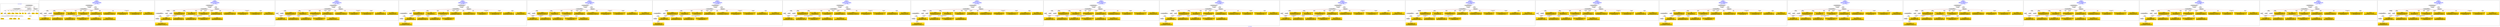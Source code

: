 digraph n0 {
fontcolor="blue"
remincross="true"
label="s07-s-13.json"
subgraph cluster_0 {
label="1-correct model"
n2[style="filled",color="white",fillcolor="lightgray",label="CulturalHeritageObject1"];
n3[shape="plaintext",style="filled",fillcolor="gold",label="dates"];
n4[style="filled",color="white",fillcolor="lightgray",label="Person1"];
n5[shape="plaintext",style="filled",fillcolor="gold",label="dimension"];
n6[shape="plaintext",style="filled",fillcolor="gold",label="technique"];
n7[shape="plaintext",style="filled",fillcolor="gold",label="credit_line"];
n8[shape="plaintext",style="filled",fillcolor="gold",label="origin"];
n9[shape="plaintext",style="filled",fillcolor="gold",label="title"];
n10[shape="plaintext",style="filled",fillcolor="gold",label="ac_id"];
n11[style="filled",color="white",fillcolor="lightgray",label="Concept1"];
n12[shape="plaintext",style="filled",fillcolor="gold",label="nationality"];
n13[shape="plaintext",style="filled",fillcolor="gold",label="birthDate"];
n14[shape="plaintext",style="filled",fillcolor="gold",label="deathDate"];
n15[shape="plaintext",style="filled",fillcolor="gold",label="name"];
n16[style="filled",color="white",fillcolor="lightgray",label="EuropeanaAggregation1"];
n17[style="filled",color="white",fillcolor="lightgray",label="WebResource1"];
n18[style="filled",color="white",fillcolor="lightgray",label="WebResource2"];
n19[shape="plaintext",style="filled",fillcolor="gold",label="image_url"];
n20[shape="plaintext",style="filled",fillcolor="gold",label="audio_url"];
n21[shape="plaintext",style="filled",fillcolor="gold",label="category"];
}
subgraph cluster_1 {
label="candidate 0\nlink coherence:1.0\nnode coherence:1.0\nconfidence:0.4627647899488066\nmapping score:0.594731120459126\ncost:18.99931\n-precision:0.79-recall:0.79"
n23[style="filled",color="white",fillcolor="lightgray",label="CulturalHeritageObject1"];
n24[style="filled",color="white",fillcolor="lightgray",label="Person1"];
n25[style="filled",color="white",fillcolor="lightgray",label="Concept1"];
n26[style="filled",color="white",fillcolor="lightgray",label="Document1"];
n27[style="filled",color="white",fillcolor="lightgray",label="EuropeanaAggregation1"];
n28[style="filled",color="white",fillcolor="lightgray",label="WebResource1"];
n29[shape="plaintext",style="filled",fillcolor="gold",label="technique\n[CulturalHeritageObject,medium,0.735]\n[CulturalHeritageObject,description,0.145]\n[Person,biographicalInformation,0.063]\n[CulturalHeritageObject,title,0.057]"];
n30[shape="plaintext",style="filled",fillcolor="gold",label="dates\n[CulturalHeritageObject,created,0.407]\n[Person,dateOfDeath,0.257]\n[Person,dateOfBirth,0.19]\n[CulturalHeritageObject,description,0.146]"];
n31[shape="plaintext",style="filled",fillcolor="gold",label="origin\n[CulturalHeritageObject,description,0.314]\n[Person,biographicalInformation,0.231]\n[Concept,prefLabel,0.229]\n[CulturalHeritageObject,title,0.226]"];
n32[shape="plaintext",style="filled",fillcolor="gold",label="credit_line\n[CulturalHeritageObject,provenance,0.546]\n[CulturalHeritageObject,title,0.16]\n[CulturalHeritageObject,description,0.157]\n[CulturalHeritageObject,rightsHolder,0.138]"];
n33[shape="plaintext",style="filled",fillcolor="gold",label="dimension\n[CulturalHeritageObject,extent,0.771]\n[CulturalHeritageObject,accessionNumber,0.083]\n[CulturalHeritageObject,description,0.081]\n[CulturalHeritageObject,provenance,0.064]"];
n34[shape="plaintext",style="filled",fillcolor="gold",label="birthDate\n[Person,dateOfBirth,0.336]\n[Person,dateOfDeath,0.328]\n[CulturalHeritageObject,created,0.212]\n[CulturalHeritageObject,provenance,0.123]"];
n35[shape="plaintext",style="filled",fillcolor="gold",label="name\n[Person,nameOfThePerson,0.34]\n[CulturalHeritageObject,description,0.25]\n[Person,biographicalInformation,0.232]\n[CulturalHeritageObject,provenance,0.177]"];
n36[shape="plaintext",style="filled",fillcolor="gold",label="title\n[CulturalHeritageObject,title,0.355]\n[CulturalHeritageObject,description,0.324]\n[Person,biographicalInformation,0.175]\n[Concept,prefLabel,0.146]"];
n37[shape="plaintext",style="filled",fillcolor="gold",label="image_url\n[WebResource,classLink,0.658]\n[Document,classLink,0.265]\n[CulturalHeritageObject,description,0.05]\n[Person,biographicalInformation,0.027]"];
n38[shape="plaintext",style="filled",fillcolor="gold",label="deathDate\n[Person,dateOfDeath,0.308]\n[CulturalHeritageObject,description,0.256]\n[CulturalHeritageObject,created,0.242]\n[Person,biographicalInformation,0.194]"];
n39[shape="plaintext",style="filled",fillcolor="gold",label="ac_id\n[CulturalHeritageObject,accessionNumber,0.287]\n[CulturalHeritageObject,description,0.259]\n[Person,dateOfBirth,0.244]\n[CulturalHeritageObject,provenance,0.21]"];
n40[shape="plaintext",style="filled",fillcolor="gold",label="nationality\n[Person,countryAssociatedWithThePerson,0.784]\n[CulturalHeritageObject,provenance,0.081]\n[Concept,prefLabel,0.081]\n[CulturalHeritageObject,title,0.055]"];
n41[shape="plaintext",style="filled",fillcolor="gold",label="audio_url\n[WebResource,classLink,0.608]\n[Document,classLink,0.343]\n[CulturalHeritageObject,provenance,0.026]\n[CulturalHeritageObject,accessionNumber,0.023]"];
n42[shape="plaintext",style="filled",fillcolor="gold",label="category\n[Concept,prefLabel,0.293]\n[CulturalHeritageObject,provenance,0.277]\n[Person,biographicalInformation,0.234]\n[CulturalHeritageObject,description,0.195]"];
}
subgraph cluster_2 {
label="candidate 1\nlink coherence:1.0\nnode coherence:1.0\nconfidence:0.4627647899488066\nmapping score:0.594731120459126\ncost:19.99931\n-precision:0.75-recall:0.79"
n44[style="filled",color="white",fillcolor="lightgray",label="CulturalHeritageObject1"];
n45[style="filled",color="white",fillcolor="lightgray",label="CulturalHeritageObject2"];
n46[style="filled",color="white",fillcolor="lightgray",label="Person1"];
n47[style="filled",color="white",fillcolor="lightgray",label="Concept1"];
n48[style="filled",color="white",fillcolor="lightgray",label="Document2"];
n49[style="filled",color="white",fillcolor="lightgray",label="EuropeanaAggregation1"];
n50[style="filled",color="white",fillcolor="lightgray",label="WebResource1"];
n51[shape="plaintext",style="filled",fillcolor="gold",label="audio_url\n[WebResource,classLink,0.608]\n[Document,classLink,0.343]\n[CulturalHeritageObject,provenance,0.026]\n[CulturalHeritageObject,accessionNumber,0.023]"];
n52[shape="plaintext",style="filled",fillcolor="gold",label="technique\n[CulturalHeritageObject,medium,0.735]\n[CulturalHeritageObject,description,0.145]\n[Person,biographicalInformation,0.063]\n[CulturalHeritageObject,title,0.057]"];
n53[shape="plaintext",style="filled",fillcolor="gold",label="dates\n[CulturalHeritageObject,created,0.407]\n[Person,dateOfDeath,0.257]\n[Person,dateOfBirth,0.19]\n[CulturalHeritageObject,description,0.146]"];
n54[shape="plaintext",style="filled",fillcolor="gold",label="origin\n[CulturalHeritageObject,description,0.314]\n[Person,biographicalInformation,0.231]\n[Concept,prefLabel,0.229]\n[CulturalHeritageObject,title,0.226]"];
n55[shape="plaintext",style="filled",fillcolor="gold",label="credit_line\n[CulturalHeritageObject,provenance,0.546]\n[CulturalHeritageObject,title,0.16]\n[CulturalHeritageObject,description,0.157]\n[CulturalHeritageObject,rightsHolder,0.138]"];
n56[shape="plaintext",style="filled",fillcolor="gold",label="dimension\n[CulturalHeritageObject,extent,0.771]\n[CulturalHeritageObject,accessionNumber,0.083]\n[CulturalHeritageObject,description,0.081]\n[CulturalHeritageObject,provenance,0.064]"];
n57[shape="plaintext",style="filled",fillcolor="gold",label="birthDate\n[Person,dateOfBirth,0.336]\n[Person,dateOfDeath,0.328]\n[CulturalHeritageObject,created,0.212]\n[CulturalHeritageObject,provenance,0.123]"];
n58[shape="plaintext",style="filled",fillcolor="gold",label="name\n[Person,nameOfThePerson,0.34]\n[CulturalHeritageObject,description,0.25]\n[Person,biographicalInformation,0.232]\n[CulturalHeritageObject,provenance,0.177]"];
n59[shape="plaintext",style="filled",fillcolor="gold",label="title\n[CulturalHeritageObject,title,0.355]\n[CulturalHeritageObject,description,0.324]\n[Person,biographicalInformation,0.175]\n[Concept,prefLabel,0.146]"];
n60[shape="plaintext",style="filled",fillcolor="gold",label="image_url\n[WebResource,classLink,0.658]\n[Document,classLink,0.265]\n[CulturalHeritageObject,description,0.05]\n[Person,biographicalInformation,0.027]"];
n61[shape="plaintext",style="filled",fillcolor="gold",label="deathDate\n[Person,dateOfDeath,0.308]\n[CulturalHeritageObject,description,0.256]\n[CulturalHeritageObject,created,0.242]\n[Person,biographicalInformation,0.194]"];
n62[shape="plaintext",style="filled",fillcolor="gold",label="ac_id\n[CulturalHeritageObject,accessionNumber,0.287]\n[CulturalHeritageObject,description,0.259]\n[Person,dateOfBirth,0.244]\n[CulturalHeritageObject,provenance,0.21]"];
n63[shape="plaintext",style="filled",fillcolor="gold",label="nationality\n[Person,countryAssociatedWithThePerson,0.784]\n[CulturalHeritageObject,provenance,0.081]\n[Concept,prefLabel,0.081]\n[CulturalHeritageObject,title,0.055]"];
n64[shape="plaintext",style="filled",fillcolor="gold",label="category\n[Concept,prefLabel,0.293]\n[CulturalHeritageObject,provenance,0.277]\n[Person,biographicalInformation,0.234]\n[CulturalHeritageObject,description,0.195]"];
}
subgraph cluster_3 {
label="candidate 10\nlink coherence:1.0\nnode coherence:1.0\nconfidence:0.4530572845042555\nmapping score:0.6034000472157043\ncost:17.99937\n-precision:0.72-recall:0.68"
n66[style="filled",color="white",fillcolor="lightgray",label="CulturalHeritageObject1"];
n67[style="filled",color="white",fillcolor="lightgray",label="Person1"];
n68[style="filled",color="white",fillcolor="lightgray",label="Document1"];
n69[style="filled",color="white",fillcolor="lightgray",label="EuropeanaAggregation1"];
n70[style="filled",color="white",fillcolor="lightgray",label="WebResource1"];
n71[shape="plaintext",style="filled",fillcolor="gold",label="technique\n[CulturalHeritageObject,medium,0.735]\n[CulturalHeritageObject,description,0.145]\n[Person,biographicalInformation,0.063]\n[CulturalHeritageObject,title,0.057]"];
n72[shape="plaintext",style="filled",fillcolor="gold",label="dates\n[CulturalHeritageObject,created,0.407]\n[Person,dateOfDeath,0.257]\n[Person,dateOfBirth,0.19]\n[CulturalHeritageObject,description,0.146]"];
n73[shape="plaintext",style="filled",fillcolor="gold",label="title\n[CulturalHeritageObject,title,0.355]\n[CulturalHeritageObject,description,0.324]\n[Person,biographicalInformation,0.175]\n[Concept,prefLabel,0.146]"];
n74[shape="plaintext",style="filled",fillcolor="gold",label="credit_line\n[CulturalHeritageObject,provenance,0.546]\n[CulturalHeritageObject,title,0.16]\n[CulturalHeritageObject,description,0.157]\n[CulturalHeritageObject,rightsHolder,0.138]"];
n75[shape="plaintext",style="filled",fillcolor="gold",label="dimension\n[CulturalHeritageObject,extent,0.771]\n[CulturalHeritageObject,accessionNumber,0.083]\n[CulturalHeritageObject,description,0.081]\n[CulturalHeritageObject,provenance,0.064]"];
n76[shape="plaintext",style="filled",fillcolor="gold",label="birthDate\n[Person,dateOfBirth,0.336]\n[Person,dateOfDeath,0.328]\n[CulturalHeritageObject,created,0.212]\n[CulturalHeritageObject,provenance,0.123]"];
n77[shape="plaintext",style="filled",fillcolor="gold",label="name\n[Person,nameOfThePerson,0.34]\n[CulturalHeritageObject,description,0.25]\n[Person,biographicalInformation,0.232]\n[CulturalHeritageObject,provenance,0.177]"];
n78[shape="plaintext",style="filled",fillcolor="gold",label="origin\n[CulturalHeritageObject,description,0.314]\n[Person,biographicalInformation,0.231]\n[Concept,prefLabel,0.229]\n[CulturalHeritageObject,title,0.226]"];
n79[shape="plaintext",style="filled",fillcolor="gold",label="image_url\n[WebResource,classLink,0.658]\n[Document,classLink,0.265]\n[CulturalHeritageObject,description,0.05]\n[Person,biographicalInformation,0.027]"];
n80[shape="plaintext",style="filled",fillcolor="gold",label="deathDate\n[Person,dateOfDeath,0.308]\n[CulturalHeritageObject,description,0.256]\n[CulturalHeritageObject,created,0.242]\n[Person,biographicalInformation,0.194]"];
n81[shape="plaintext",style="filled",fillcolor="gold",label="ac_id\n[CulturalHeritageObject,accessionNumber,0.287]\n[CulturalHeritageObject,description,0.259]\n[Person,dateOfBirth,0.244]\n[CulturalHeritageObject,provenance,0.21]"];
n82[shape="plaintext",style="filled",fillcolor="gold",label="nationality\n[Person,countryAssociatedWithThePerson,0.784]\n[CulturalHeritageObject,provenance,0.081]\n[Concept,prefLabel,0.081]\n[CulturalHeritageObject,title,0.055]"];
n83[shape="plaintext",style="filled",fillcolor="gold",label="audio_url\n[WebResource,classLink,0.608]\n[Document,classLink,0.343]\n[CulturalHeritageObject,provenance,0.026]\n[CulturalHeritageObject,accessionNumber,0.023]"];
n84[shape="plaintext",style="filled",fillcolor="gold",label="category\n[Concept,prefLabel,0.293]\n[CulturalHeritageObject,provenance,0.277]\n[Person,biographicalInformation,0.234]\n[CulturalHeritageObject,description,0.195]"];
}
subgraph cluster_4 {
label="candidate 11\nlink coherence:1.0\nnode coherence:1.0\nconfidence:0.4530572845042555\nmapping score:0.6034000472157043\ncost:18.99937\n-precision:0.68-recall:0.68"
n86[style="filled",color="white",fillcolor="lightgray",label="CulturalHeritageObject1"];
n87[style="filled",color="white",fillcolor="lightgray",label="CulturalHeritageObject2"];
n88[style="filled",color="white",fillcolor="lightgray",label="Person1"];
n89[style="filled",color="white",fillcolor="lightgray",label="Document2"];
n90[style="filled",color="white",fillcolor="lightgray",label="EuropeanaAggregation1"];
n91[style="filled",color="white",fillcolor="lightgray",label="WebResource1"];
n92[shape="plaintext",style="filled",fillcolor="gold",label="audio_url\n[WebResource,classLink,0.608]\n[Document,classLink,0.343]\n[CulturalHeritageObject,provenance,0.026]\n[CulturalHeritageObject,accessionNumber,0.023]"];
n93[shape="plaintext",style="filled",fillcolor="gold",label="technique\n[CulturalHeritageObject,medium,0.735]\n[CulturalHeritageObject,description,0.145]\n[Person,biographicalInformation,0.063]\n[CulturalHeritageObject,title,0.057]"];
n94[shape="plaintext",style="filled",fillcolor="gold",label="dates\n[CulturalHeritageObject,created,0.407]\n[Person,dateOfDeath,0.257]\n[Person,dateOfBirth,0.19]\n[CulturalHeritageObject,description,0.146]"];
n95[shape="plaintext",style="filled",fillcolor="gold",label="title\n[CulturalHeritageObject,title,0.355]\n[CulturalHeritageObject,description,0.324]\n[Person,biographicalInformation,0.175]\n[Concept,prefLabel,0.146]"];
n96[shape="plaintext",style="filled",fillcolor="gold",label="credit_line\n[CulturalHeritageObject,provenance,0.546]\n[CulturalHeritageObject,title,0.16]\n[CulturalHeritageObject,description,0.157]\n[CulturalHeritageObject,rightsHolder,0.138]"];
n97[shape="plaintext",style="filled",fillcolor="gold",label="dimension\n[CulturalHeritageObject,extent,0.771]\n[CulturalHeritageObject,accessionNumber,0.083]\n[CulturalHeritageObject,description,0.081]\n[CulturalHeritageObject,provenance,0.064]"];
n98[shape="plaintext",style="filled",fillcolor="gold",label="birthDate\n[Person,dateOfBirth,0.336]\n[Person,dateOfDeath,0.328]\n[CulturalHeritageObject,created,0.212]\n[CulturalHeritageObject,provenance,0.123]"];
n99[shape="plaintext",style="filled",fillcolor="gold",label="name\n[Person,nameOfThePerson,0.34]\n[CulturalHeritageObject,description,0.25]\n[Person,biographicalInformation,0.232]\n[CulturalHeritageObject,provenance,0.177]"];
n100[shape="plaintext",style="filled",fillcolor="gold",label="origin\n[CulturalHeritageObject,description,0.314]\n[Person,biographicalInformation,0.231]\n[Concept,prefLabel,0.229]\n[CulturalHeritageObject,title,0.226]"];
n101[shape="plaintext",style="filled",fillcolor="gold",label="image_url\n[WebResource,classLink,0.658]\n[Document,classLink,0.265]\n[CulturalHeritageObject,description,0.05]\n[Person,biographicalInformation,0.027]"];
n102[shape="plaintext",style="filled",fillcolor="gold",label="deathDate\n[Person,dateOfDeath,0.308]\n[CulturalHeritageObject,description,0.256]\n[CulturalHeritageObject,created,0.242]\n[Person,biographicalInformation,0.194]"];
n103[shape="plaintext",style="filled",fillcolor="gold",label="ac_id\n[CulturalHeritageObject,accessionNumber,0.287]\n[CulturalHeritageObject,description,0.259]\n[Person,dateOfBirth,0.244]\n[CulturalHeritageObject,provenance,0.21]"];
n104[shape="plaintext",style="filled",fillcolor="gold",label="nationality\n[Person,countryAssociatedWithThePerson,0.784]\n[CulturalHeritageObject,provenance,0.081]\n[Concept,prefLabel,0.081]\n[CulturalHeritageObject,title,0.055]"];
n105[shape="plaintext",style="filled",fillcolor="gold",label="category\n[Concept,prefLabel,0.293]\n[CulturalHeritageObject,provenance,0.277]\n[Person,biographicalInformation,0.234]\n[CulturalHeritageObject,description,0.195]"];
}
subgraph cluster_5 {
label="candidate 12\nlink coherence:1.0\nnode coherence:1.0\nconfidence:0.45248554049195455\nmapping score:0.6032094658782706\ncost:17.99937\n-precision:0.72-recall:0.68"
n107[style="filled",color="white",fillcolor="lightgray",label="CulturalHeritageObject1"];
n108[style="filled",color="white",fillcolor="lightgray",label="Person1"];
n109[style="filled",color="white",fillcolor="lightgray",label="Document1"];
n110[style="filled",color="white",fillcolor="lightgray",label="EuropeanaAggregation1"];
n111[style="filled",color="white",fillcolor="lightgray",label="WebResource1"];
n112[shape="plaintext",style="filled",fillcolor="gold",label="technique\n[CulturalHeritageObject,medium,0.735]\n[CulturalHeritageObject,description,0.145]\n[Person,biographicalInformation,0.063]\n[CulturalHeritageObject,title,0.057]"];
n113[shape="plaintext",style="filled",fillcolor="gold",label="dates\n[CulturalHeritageObject,created,0.407]\n[Person,dateOfDeath,0.257]\n[Person,dateOfBirth,0.19]\n[CulturalHeritageObject,description,0.146]"];
n114[shape="plaintext",style="filled",fillcolor="gold",label="origin\n[CulturalHeritageObject,description,0.314]\n[Person,biographicalInformation,0.231]\n[Concept,prefLabel,0.229]\n[CulturalHeritageObject,title,0.226]"];
n115[shape="plaintext",style="filled",fillcolor="gold",label="credit_line\n[CulturalHeritageObject,provenance,0.546]\n[CulturalHeritageObject,title,0.16]\n[CulturalHeritageObject,description,0.157]\n[CulturalHeritageObject,rightsHolder,0.138]"];
n116[shape="plaintext",style="filled",fillcolor="gold",label="dimension\n[CulturalHeritageObject,extent,0.771]\n[CulturalHeritageObject,accessionNumber,0.083]\n[CulturalHeritageObject,description,0.081]\n[CulturalHeritageObject,provenance,0.064]"];
n117[shape="plaintext",style="filled",fillcolor="gold",label="birthDate\n[Person,dateOfBirth,0.336]\n[Person,dateOfDeath,0.328]\n[CulturalHeritageObject,created,0.212]\n[CulturalHeritageObject,provenance,0.123]"];
n118[shape="plaintext",style="filled",fillcolor="gold",label="name\n[Person,nameOfThePerson,0.34]\n[CulturalHeritageObject,description,0.25]\n[Person,biographicalInformation,0.232]\n[CulturalHeritageObject,provenance,0.177]"];
n119[shape="plaintext",style="filled",fillcolor="gold",label="title\n[CulturalHeritageObject,title,0.355]\n[CulturalHeritageObject,description,0.324]\n[Person,biographicalInformation,0.175]\n[Concept,prefLabel,0.146]"];
n120[shape="plaintext",style="filled",fillcolor="gold",label="audio_url\n[WebResource,classLink,0.608]\n[Document,classLink,0.343]\n[CulturalHeritageObject,provenance,0.026]\n[CulturalHeritageObject,accessionNumber,0.023]"];
n121[shape="plaintext",style="filled",fillcolor="gold",label="deathDate\n[Person,dateOfDeath,0.308]\n[CulturalHeritageObject,description,0.256]\n[CulturalHeritageObject,created,0.242]\n[Person,biographicalInformation,0.194]"];
n122[shape="plaintext",style="filled",fillcolor="gold",label="ac_id\n[CulturalHeritageObject,accessionNumber,0.287]\n[CulturalHeritageObject,description,0.259]\n[Person,dateOfBirth,0.244]\n[CulturalHeritageObject,provenance,0.21]"];
n123[shape="plaintext",style="filled",fillcolor="gold",label="nationality\n[Person,countryAssociatedWithThePerson,0.784]\n[CulturalHeritageObject,provenance,0.081]\n[Concept,prefLabel,0.081]\n[CulturalHeritageObject,title,0.055]"];
n124[shape="plaintext",style="filled",fillcolor="gold",label="image_url\n[WebResource,classLink,0.658]\n[Document,classLink,0.265]\n[CulturalHeritageObject,description,0.05]\n[Person,biographicalInformation,0.027]"];
n125[shape="plaintext",style="filled",fillcolor="gold",label="category\n[Concept,prefLabel,0.293]\n[CulturalHeritageObject,provenance,0.277]\n[Person,biographicalInformation,0.234]\n[CulturalHeritageObject,description,0.195]"];
}
subgraph cluster_6 {
label="candidate 13\nlink coherence:1.0\nnode coherence:1.0\nconfidence:0.45248554049195455\nmapping score:0.6032094658782706\ncost:18.99937\n-precision:0.68-recall:0.68"
n127[style="filled",color="white",fillcolor="lightgray",label="CulturalHeritageObject1"];
n128[style="filled",color="white",fillcolor="lightgray",label="CulturalHeritageObject2"];
n129[style="filled",color="white",fillcolor="lightgray",label="Person1"];
n130[style="filled",color="white",fillcolor="lightgray",label="Document2"];
n131[style="filled",color="white",fillcolor="lightgray",label="EuropeanaAggregation1"];
n132[style="filled",color="white",fillcolor="lightgray",label="WebResource1"];
n133[shape="plaintext",style="filled",fillcolor="gold",label="image_url\n[WebResource,classLink,0.658]\n[Document,classLink,0.265]\n[CulturalHeritageObject,description,0.05]\n[Person,biographicalInformation,0.027]"];
n134[shape="plaintext",style="filled",fillcolor="gold",label="technique\n[CulturalHeritageObject,medium,0.735]\n[CulturalHeritageObject,description,0.145]\n[Person,biographicalInformation,0.063]\n[CulturalHeritageObject,title,0.057]"];
n135[shape="plaintext",style="filled",fillcolor="gold",label="dates\n[CulturalHeritageObject,created,0.407]\n[Person,dateOfDeath,0.257]\n[Person,dateOfBirth,0.19]\n[CulturalHeritageObject,description,0.146]"];
n136[shape="plaintext",style="filled",fillcolor="gold",label="origin\n[CulturalHeritageObject,description,0.314]\n[Person,biographicalInformation,0.231]\n[Concept,prefLabel,0.229]\n[CulturalHeritageObject,title,0.226]"];
n137[shape="plaintext",style="filled",fillcolor="gold",label="credit_line\n[CulturalHeritageObject,provenance,0.546]\n[CulturalHeritageObject,title,0.16]\n[CulturalHeritageObject,description,0.157]\n[CulturalHeritageObject,rightsHolder,0.138]"];
n138[shape="plaintext",style="filled",fillcolor="gold",label="dimension\n[CulturalHeritageObject,extent,0.771]\n[CulturalHeritageObject,accessionNumber,0.083]\n[CulturalHeritageObject,description,0.081]\n[CulturalHeritageObject,provenance,0.064]"];
n139[shape="plaintext",style="filled",fillcolor="gold",label="birthDate\n[Person,dateOfBirth,0.336]\n[Person,dateOfDeath,0.328]\n[CulturalHeritageObject,created,0.212]\n[CulturalHeritageObject,provenance,0.123]"];
n140[shape="plaintext",style="filled",fillcolor="gold",label="name\n[Person,nameOfThePerson,0.34]\n[CulturalHeritageObject,description,0.25]\n[Person,biographicalInformation,0.232]\n[CulturalHeritageObject,provenance,0.177]"];
n141[shape="plaintext",style="filled",fillcolor="gold",label="title\n[CulturalHeritageObject,title,0.355]\n[CulturalHeritageObject,description,0.324]\n[Person,biographicalInformation,0.175]\n[Concept,prefLabel,0.146]"];
n142[shape="plaintext",style="filled",fillcolor="gold",label="audio_url\n[WebResource,classLink,0.608]\n[Document,classLink,0.343]\n[CulturalHeritageObject,provenance,0.026]\n[CulturalHeritageObject,accessionNumber,0.023]"];
n143[shape="plaintext",style="filled",fillcolor="gold",label="deathDate\n[Person,dateOfDeath,0.308]\n[CulturalHeritageObject,description,0.256]\n[CulturalHeritageObject,created,0.242]\n[Person,biographicalInformation,0.194]"];
n144[shape="plaintext",style="filled",fillcolor="gold",label="ac_id\n[CulturalHeritageObject,accessionNumber,0.287]\n[CulturalHeritageObject,description,0.259]\n[Person,dateOfBirth,0.244]\n[CulturalHeritageObject,provenance,0.21]"];
n145[shape="plaintext",style="filled",fillcolor="gold",label="nationality\n[Person,countryAssociatedWithThePerson,0.784]\n[CulturalHeritageObject,provenance,0.081]\n[Concept,prefLabel,0.081]\n[CulturalHeritageObject,title,0.055]"];
n146[shape="plaintext",style="filled",fillcolor="gold",label="category\n[Concept,prefLabel,0.293]\n[CulturalHeritageObject,provenance,0.277]\n[Person,biographicalInformation,0.234]\n[CulturalHeritageObject,description,0.195]"];
}
subgraph cluster_7 {
label="candidate 14\nlink coherence:1.0\nnode coherence:1.0\nconfidence:0.451114576862205\nmapping score:0.5908477160969255\ncost:18.99931\n-precision:0.74-recall:0.74"
n148[style="filled",color="white",fillcolor="lightgray",label="CulturalHeritageObject1"];
n149[style="filled",color="white",fillcolor="lightgray",label="Person1"];
n150[style="filled",color="white",fillcolor="lightgray",label="Concept1"];
n151[style="filled",color="white",fillcolor="lightgray",label="Document1"];
n152[style="filled",color="white",fillcolor="lightgray",label="EuropeanaAggregation1"];
n153[style="filled",color="white",fillcolor="lightgray",label="WebResource1"];
n154[shape="plaintext",style="filled",fillcolor="gold",label="technique\n[CulturalHeritageObject,medium,0.735]\n[CulturalHeritageObject,description,0.145]\n[Person,biographicalInformation,0.063]\n[CulturalHeritageObject,title,0.057]"];
n155[shape="plaintext",style="filled",fillcolor="gold",label="dates\n[CulturalHeritageObject,created,0.407]\n[Person,dateOfDeath,0.257]\n[Person,dateOfBirth,0.19]\n[CulturalHeritageObject,description,0.146]"];
n156[shape="plaintext",style="filled",fillcolor="gold",label="origin\n[CulturalHeritageObject,description,0.314]\n[Person,biographicalInformation,0.231]\n[Concept,prefLabel,0.229]\n[CulturalHeritageObject,title,0.226]"];
n157[shape="plaintext",style="filled",fillcolor="gold",label="credit_line\n[CulturalHeritageObject,provenance,0.546]\n[CulturalHeritageObject,title,0.16]\n[CulturalHeritageObject,description,0.157]\n[CulturalHeritageObject,rightsHolder,0.138]"];
n158[shape="plaintext",style="filled",fillcolor="gold",label="dimension\n[CulturalHeritageObject,extent,0.771]\n[CulturalHeritageObject,accessionNumber,0.083]\n[CulturalHeritageObject,description,0.081]\n[CulturalHeritageObject,provenance,0.064]"];
n159[shape="plaintext",style="filled",fillcolor="gold",label="birthDate\n[Person,dateOfBirth,0.336]\n[Person,dateOfDeath,0.328]\n[CulturalHeritageObject,created,0.212]\n[CulturalHeritageObject,provenance,0.123]"];
n160[shape="plaintext",style="filled",fillcolor="gold",label="title\n[CulturalHeritageObject,title,0.355]\n[CulturalHeritageObject,description,0.324]\n[Person,biographicalInformation,0.175]\n[Concept,prefLabel,0.146]"];
n161[shape="plaintext",style="filled",fillcolor="gold",label="image_url\n[WebResource,classLink,0.658]\n[Document,classLink,0.265]\n[CulturalHeritageObject,description,0.05]\n[Person,biographicalInformation,0.027]"];
n162[shape="plaintext",style="filled",fillcolor="gold",label="deathDate\n[Person,dateOfDeath,0.308]\n[CulturalHeritageObject,description,0.256]\n[CulturalHeritageObject,created,0.242]\n[Person,biographicalInformation,0.194]"];
n163[shape="plaintext",style="filled",fillcolor="gold",label="ac_id\n[CulturalHeritageObject,accessionNumber,0.287]\n[CulturalHeritageObject,description,0.259]\n[Person,dateOfBirth,0.244]\n[CulturalHeritageObject,provenance,0.21]"];
n164[shape="plaintext",style="filled",fillcolor="gold",label="nationality\n[Person,countryAssociatedWithThePerson,0.784]\n[CulturalHeritageObject,provenance,0.081]\n[Concept,prefLabel,0.081]\n[CulturalHeritageObject,title,0.055]"];
n165[shape="plaintext",style="filled",fillcolor="gold",label="audio_url\n[WebResource,classLink,0.608]\n[Document,classLink,0.343]\n[CulturalHeritageObject,provenance,0.026]\n[CulturalHeritageObject,accessionNumber,0.023]"];
n166[shape="plaintext",style="filled",fillcolor="gold",label="name\n[Person,nameOfThePerson,0.34]\n[CulturalHeritageObject,description,0.25]\n[Person,biographicalInformation,0.232]\n[CulturalHeritageObject,provenance,0.177]"];
n167[shape="plaintext",style="filled",fillcolor="gold",label="category\n[Concept,prefLabel,0.293]\n[CulturalHeritageObject,provenance,0.277]\n[Person,biographicalInformation,0.234]\n[CulturalHeritageObject,description,0.195]"];
}
subgraph cluster_8 {
label="candidate 15\nlink coherence:1.0\nnode coherence:1.0\nconfidence:0.451114576862205\nmapping score:0.5908477160969255\ncost:19.99931\n-precision:0.7-recall:0.74"
n169[style="filled",color="white",fillcolor="lightgray",label="CulturalHeritageObject1"];
n170[style="filled",color="white",fillcolor="lightgray",label="CulturalHeritageObject2"];
n171[style="filled",color="white",fillcolor="lightgray",label="Person1"];
n172[style="filled",color="white",fillcolor="lightgray",label="Concept1"];
n173[style="filled",color="white",fillcolor="lightgray",label="Document2"];
n174[style="filled",color="white",fillcolor="lightgray",label="EuropeanaAggregation1"];
n175[style="filled",color="white",fillcolor="lightgray",label="WebResource1"];
n176[shape="plaintext",style="filled",fillcolor="gold",label="audio_url\n[WebResource,classLink,0.608]\n[Document,classLink,0.343]\n[CulturalHeritageObject,provenance,0.026]\n[CulturalHeritageObject,accessionNumber,0.023]"];
n177[shape="plaintext",style="filled",fillcolor="gold",label="technique\n[CulturalHeritageObject,medium,0.735]\n[CulturalHeritageObject,description,0.145]\n[Person,biographicalInformation,0.063]\n[CulturalHeritageObject,title,0.057]"];
n178[shape="plaintext",style="filled",fillcolor="gold",label="dates\n[CulturalHeritageObject,created,0.407]\n[Person,dateOfDeath,0.257]\n[Person,dateOfBirth,0.19]\n[CulturalHeritageObject,description,0.146]"];
n179[shape="plaintext",style="filled",fillcolor="gold",label="origin\n[CulturalHeritageObject,description,0.314]\n[Person,biographicalInformation,0.231]\n[Concept,prefLabel,0.229]\n[CulturalHeritageObject,title,0.226]"];
n180[shape="plaintext",style="filled",fillcolor="gold",label="credit_line\n[CulturalHeritageObject,provenance,0.546]\n[CulturalHeritageObject,title,0.16]\n[CulturalHeritageObject,description,0.157]\n[CulturalHeritageObject,rightsHolder,0.138]"];
n181[shape="plaintext",style="filled",fillcolor="gold",label="dimension\n[CulturalHeritageObject,extent,0.771]\n[CulturalHeritageObject,accessionNumber,0.083]\n[CulturalHeritageObject,description,0.081]\n[CulturalHeritageObject,provenance,0.064]"];
n182[shape="plaintext",style="filled",fillcolor="gold",label="birthDate\n[Person,dateOfBirth,0.336]\n[Person,dateOfDeath,0.328]\n[CulturalHeritageObject,created,0.212]\n[CulturalHeritageObject,provenance,0.123]"];
n183[shape="plaintext",style="filled",fillcolor="gold",label="title\n[CulturalHeritageObject,title,0.355]\n[CulturalHeritageObject,description,0.324]\n[Person,biographicalInformation,0.175]\n[Concept,prefLabel,0.146]"];
n184[shape="plaintext",style="filled",fillcolor="gold",label="image_url\n[WebResource,classLink,0.658]\n[Document,classLink,0.265]\n[CulturalHeritageObject,description,0.05]\n[Person,biographicalInformation,0.027]"];
n185[shape="plaintext",style="filled",fillcolor="gold",label="deathDate\n[Person,dateOfDeath,0.308]\n[CulturalHeritageObject,description,0.256]\n[CulturalHeritageObject,created,0.242]\n[Person,biographicalInformation,0.194]"];
n186[shape="plaintext",style="filled",fillcolor="gold",label="ac_id\n[CulturalHeritageObject,accessionNumber,0.287]\n[CulturalHeritageObject,description,0.259]\n[Person,dateOfBirth,0.244]\n[CulturalHeritageObject,provenance,0.21]"];
n187[shape="plaintext",style="filled",fillcolor="gold",label="nationality\n[Person,countryAssociatedWithThePerson,0.784]\n[CulturalHeritageObject,provenance,0.081]\n[Concept,prefLabel,0.081]\n[CulturalHeritageObject,title,0.055]"];
n188[shape="plaintext",style="filled",fillcolor="gold",label="name\n[Person,nameOfThePerson,0.34]\n[CulturalHeritageObject,description,0.25]\n[Person,biographicalInformation,0.232]\n[CulturalHeritageObject,provenance,0.177]"];
n189[shape="plaintext",style="filled",fillcolor="gold",label="category\n[Concept,prefLabel,0.293]\n[CulturalHeritageObject,provenance,0.277]\n[Person,biographicalInformation,0.234]\n[CulturalHeritageObject,description,0.195]"];
}
subgraph cluster_9 {
label="candidate 16\nlink coherence:1.0\nnode coherence:1.0\nconfidence:0.4487678161474527\nmapping score:0.5900654625253413\ncost:18.99931\n-precision:0.68-recall:0.68"
n191[style="filled",color="white",fillcolor="lightgray",label="CulturalHeritageObject1"];
n192[style="filled",color="white",fillcolor="lightgray",label="Person1"];
n193[style="filled",color="white",fillcolor="lightgray",label="Concept1"];
n194[style="filled",color="white",fillcolor="lightgray",label="Document1"];
n195[style="filled",color="white",fillcolor="lightgray",label="EuropeanaAggregation1"];
n196[style="filled",color="white",fillcolor="lightgray",label="WebResource1"];
n197[shape="plaintext",style="filled",fillcolor="gold",label="technique\n[CulturalHeritageObject,medium,0.735]\n[CulturalHeritageObject,description,0.145]\n[Person,biographicalInformation,0.063]\n[CulturalHeritageObject,title,0.057]"];
n198[shape="plaintext",style="filled",fillcolor="gold",label="dates\n[CulturalHeritageObject,created,0.407]\n[Person,dateOfDeath,0.257]\n[Person,dateOfBirth,0.19]\n[CulturalHeritageObject,description,0.146]"];
n199[shape="plaintext",style="filled",fillcolor="gold",label="title\n[CulturalHeritageObject,title,0.355]\n[CulturalHeritageObject,description,0.324]\n[Person,biographicalInformation,0.175]\n[Concept,prefLabel,0.146]"];
n200[shape="plaintext",style="filled",fillcolor="gold",label="credit_line\n[CulturalHeritageObject,provenance,0.546]\n[CulturalHeritageObject,title,0.16]\n[CulturalHeritageObject,description,0.157]\n[CulturalHeritageObject,rightsHolder,0.138]"];
n201[shape="plaintext",style="filled",fillcolor="gold",label="dimension\n[CulturalHeritageObject,extent,0.771]\n[CulturalHeritageObject,accessionNumber,0.083]\n[CulturalHeritageObject,description,0.081]\n[CulturalHeritageObject,provenance,0.064]"];
n202[shape="plaintext",style="filled",fillcolor="gold",label="birthDate\n[Person,dateOfBirth,0.336]\n[Person,dateOfDeath,0.328]\n[CulturalHeritageObject,created,0.212]\n[CulturalHeritageObject,provenance,0.123]"];
n203[shape="plaintext",style="filled",fillcolor="gold",label="name\n[Person,nameOfThePerson,0.34]\n[CulturalHeritageObject,description,0.25]\n[Person,biographicalInformation,0.232]\n[CulturalHeritageObject,provenance,0.177]"];
n204[shape="plaintext",style="filled",fillcolor="gold",label="origin\n[CulturalHeritageObject,description,0.314]\n[Person,biographicalInformation,0.231]\n[Concept,prefLabel,0.229]\n[CulturalHeritageObject,title,0.226]"];
n205[shape="plaintext",style="filled",fillcolor="gold",label="image_url\n[WebResource,classLink,0.658]\n[Document,classLink,0.265]\n[CulturalHeritageObject,description,0.05]\n[Person,biographicalInformation,0.027]"];
n206[shape="plaintext",style="filled",fillcolor="gold",label="deathDate\n[Person,dateOfDeath,0.308]\n[CulturalHeritageObject,description,0.256]\n[CulturalHeritageObject,created,0.242]\n[Person,biographicalInformation,0.194]"];
n207[shape="plaintext",style="filled",fillcolor="gold",label="nationality\n[Person,countryAssociatedWithThePerson,0.784]\n[CulturalHeritageObject,provenance,0.081]\n[Concept,prefLabel,0.081]\n[CulturalHeritageObject,title,0.055]"];
n208[shape="plaintext",style="filled",fillcolor="gold",label="audio_url\n[WebResource,classLink,0.608]\n[Document,classLink,0.343]\n[CulturalHeritageObject,provenance,0.026]\n[CulturalHeritageObject,accessionNumber,0.023]"];
n209[shape="plaintext",style="filled",fillcolor="gold",label="ac_id\n[CulturalHeritageObject,accessionNumber,0.287]\n[CulturalHeritageObject,description,0.259]\n[Person,dateOfBirth,0.244]\n[CulturalHeritageObject,provenance,0.21]"];
n210[shape="plaintext",style="filled",fillcolor="gold",label="category\n[Concept,prefLabel,0.293]\n[CulturalHeritageObject,provenance,0.277]\n[Person,biographicalInformation,0.234]\n[CulturalHeritageObject,description,0.195]"];
}
subgraph cluster_10 {
label="candidate 17\nlink coherence:1.0\nnode coherence:1.0\nconfidence:0.4487678161474527\nmapping score:0.5900654625253413\ncost:19.99931\n-precision:0.65-recall:0.68"
n212[style="filled",color="white",fillcolor="lightgray",label="CulturalHeritageObject1"];
n213[style="filled",color="white",fillcolor="lightgray",label="CulturalHeritageObject2"];
n214[style="filled",color="white",fillcolor="lightgray",label="Person1"];
n215[style="filled",color="white",fillcolor="lightgray",label="Concept1"];
n216[style="filled",color="white",fillcolor="lightgray",label="Document2"];
n217[style="filled",color="white",fillcolor="lightgray",label="EuropeanaAggregation1"];
n218[style="filled",color="white",fillcolor="lightgray",label="WebResource1"];
n219[shape="plaintext",style="filled",fillcolor="gold",label="audio_url\n[WebResource,classLink,0.608]\n[Document,classLink,0.343]\n[CulturalHeritageObject,provenance,0.026]\n[CulturalHeritageObject,accessionNumber,0.023]"];
n220[shape="plaintext",style="filled",fillcolor="gold",label="technique\n[CulturalHeritageObject,medium,0.735]\n[CulturalHeritageObject,description,0.145]\n[Person,biographicalInformation,0.063]\n[CulturalHeritageObject,title,0.057]"];
n221[shape="plaintext",style="filled",fillcolor="gold",label="dates\n[CulturalHeritageObject,created,0.407]\n[Person,dateOfDeath,0.257]\n[Person,dateOfBirth,0.19]\n[CulturalHeritageObject,description,0.146]"];
n222[shape="plaintext",style="filled",fillcolor="gold",label="title\n[CulturalHeritageObject,title,0.355]\n[CulturalHeritageObject,description,0.324]\n[Person,biographicalInformation,0.175]\n[Concept,prefLabel,0.146]"];
n223[shape="plaintext",style="filled",fillcolor="gold",label="credit_line\n[CulturalHeritageObject,provenance,0.546]\n[CulturalHeritageObject,title,0.16]\n[CulturalHeritageObject,description,0.157]\n[CulturalHeritageObject,rightsHolder,0.138]"];
n224[shape="plaintext",style="filled",fillcolor="gold",label="dimension\n[CulturalHeritageObject,extent,0.771]\n[CulturalHeritageObject,accessionNumber,0.083]\n[CulturalHeritageObject,description,0.081]\n[CulturalHeritageObject,provenance,0.064]"];
n225[shape="plaintext",style="filled",fillcolor="gold",label="birthDate\n[Person,dateOfBirth,0.336]\n[Person,dateOfDeath,0.328]\n[CulturalHeritageObject,created,0.212]\n[CulturalHeritageObject,provenance,0.123]"];
n226[shape="plaintext",style="filled",fillcolor="gold",label="name\n[Person,nameOfThePerson,0.34]\n[CulturalHeritageObject,description,0.25]\n[Person,biographicalInformation,0.232]\n[CulturalHeritageObject,provenance,0.177]"];
n227[shape="plaintext",style="filled",fillcolor="gold",label="origin\n[CulturalHeritageObject,description,0.314]\n[Person,biographicalInformation,0.231]\n[Concept,prefLabel,0.229]\n[CulturalHeritageObject,title,0.226]"];
n228[shape="plaintext",style="filled",fillcolor="gold",label="image_url\n[WebResource,classLink,0.658]\n[Document,classLink,0.265]\n[CulturalHeritageObject,description,0.05]\n[Person,biographicalInformation,0.027]"];
n229[shape="plaintext",style="filled",fillcolor="gold",label="deathDate\n[Person,dateOfDeath,0.308]\n[CulturalHeritageObject,description,0.256]\n[CulturalHeritageObject,created,0.242]\n[Person,biographicalInformation,0.194]"];
n230[shape="plaintext",style="filled",fillcolor="gold",label="nationality\n[Person,countryAssociatedWithThePerson,0.784]\n[CulturalHeritageObject,provenance,0.081]\n[Concept,prefLabel,0.081]\n[CulturalHeritageObject,title,0.055]"];
n231[shape="plaintext",style="filled",fillcolor="gold",label="ac_id\n[CulturalHeritageObject,accessionNumber,0.287]\n[CulturalHeritageObject,description,0.259]\n[Person,dateOfBirth,0.244]\n[CulturalHeritageObject,provenance,0.21]"];
n232[shape="plaintext",style="filled",fillcolor="gold",label="category\n[Concept,prefLabel,0.293]\n[CulturalHeritageObject,provenance,0.277]\n[Person,biographicalInformation,0.234]\n[CulturalHeritageObject,description,0.195]"];
}
subgraph cluster_11 {
label="candidate 18\nlink coherence:1.0\nnode coherence:1.0\nconfidence:0.4439467601566273\nmapping score:0.6003632057664948\ncost:17.99937\n-precision:0.67-recall:0.63"
n234[style="filled",color="white",fillcolor="lightgray",label="CulturalHeritageObject1"];
n235[style="filled",color="white",fillcolor="lightgray",label="Person1"];
n236[style="filled",color="white",fillcolor="lightgray",label="Document1"];
n237[style="filled",color="white",fillcolor="lightgray",label="EuropeanaAggregation1"];
n238[style="filled",color="white",fillcolor="lightgray",label="WebResource1"];
n239[shape="plaintext",style="filled",fillcolor="gold",label="technique\n[CulturalHeritageObject,medium,0.735]\n[CulturalHeritageObject,description,0.145]\n[Person,biographicalInformation,0.063]\n[CulturalHeritageObject,title,0.057]"];
n240[shape="plaintext",style="filled",fillcolor="gold",label="dates\n[CulturalHeritageObject,created,0.407]\n[Person,dateOfDeath,0.257]\n[Person,dateOfBirth,0.19]\n[CulturalHeritageObject,description,0.146]"];
n241[shape="plaintext",style="filled",fillcolor="gold",label="title\n[CulturalHeritageObject,title,0.355]\n[CulturalHeritageObject,description,0.324]\n[Person,biographicalInformation,0.175]\n[Concept,prefLabel,0.146]"];
n242[shape="plaintext",style="filled",fillcolor="gold",label="credit_line\n[CulturalHeritageObject,provenance,0.546]\n[CulturalHeritageObject,title,0.16]\n[CulturalHeritageObject,description,0.157]\n[CulturalHeritageObject,rightsHolder,0.138]"];
n243[shape="plaintext",style="filled",fillcolor="gold",label="dimension\n[CulturalHeritageObject,extent,0.771]\n[CulturalHeritageObject,accessionNumber,0.083]\n[CulturalHeritageObject,description,0.081]\n[CulturalHeritageObject,provenance,0.064]"];
n244[shape="plaintext",style="filled",fillcolor="gold",label="birthDate\n[Person,dateOfBirth,0.336]\n[Person,dateOfDeath,0.328]\n[CulturalHeritageObject,created,0.212]\n[CulturalHeritageObject,provenance,0.123]"];
n245[shape="plaintext",style="filled",fillcolor="gold",label="name\n[Person,nameOfThePerson,0.34]\n[CulturalHeritageObject,description,0.25]\n[Person,biographicalInformation,0.232]\n[CulturalHeritageObject,provenance,0.177]"];
n246[shape="plaintext",style="filled",fillcolor="gold",label="origin\n[CulturalHeritageObject,description,0.314]\n[Person,biographicalInformation,0.231]\n[Concept,prefLabel,0.229]\n[CulturalHeritageObject,title,0.226]"];
n247[shape="plaintext",style="filled",fillcolor="gold",label="audio_url\n[WebResource,classLink,0.608]\n[Document,classLink,0.343]\n[CulturalHeritageObject,provenance,0.026]\n[CulturalHeritageObject,accessionNumber,0.023]"];
n248[shape="plaintext",style="filled",fillcolor="gold",label="deathDate\n[Person,dateOfDeath,0.308]\n[CulturalHeritageObject,description,0.256]\n[CulturalHeritageObject,created,0.242]\n[Person,biographicalInformation,0.194]"];
n249[shape="plaintext",style="filled",fillcolor="gold",label="ac_id\n[CulturalHeritageObject,accessionNumber,0.287]\n[CulturalHeritageObject,description,0.259]\n[Person,dateOfBirth,0.244]\n[CulturalHeritageObject,provenance,0.21]"];
n250[shape="plaintext",style="filled",fillcolor="gold",label="nationality\n[Person,countryAssociatedWithThePerson,0.784]\n[CulturalHeritageObject,provenance,0.081]\n[Concept,prefLabel,0.081]\n[CulturalHeritageObject,title,0.055]"];
n251[shape="plaintext",style="filled",fillcolor="gold",label="image_url\n[WebResource,classLink,0.658]\n[Document,classLink,0.265]\n[CulturalHeritageObject,description,0.05]\n[Person,biographicalInformation,0.027]"];
n252[shape="plaintext",style="filled",fillcolor="gold",label="category\n[Concept,prefLabel,0.293]\n[CulturalHeritageObject,provenance,0.277]\n[Person,biographicalInformation,0.234]\n[CulturalHeritageObject,description,0.195]"];
}
subgraph cluster_12 {
label="candidate 19\nlink coherence:1.0\nnode coherence:1.0\nconfidence:0.4439467601566273\nmapping score:0.6003632057664948\ncost:18.99937\n-precision:0.63-recall:0.63"
n254[style="filled",color="white",fillcolor="lightgray",label="CulturalHeritageObject1"];
n255[style="filled",color="white",fillcolor="lightgray",label="CulturalHeritageObject2"];
n256[style="filled",color="white",fillcolor="lightgray",label="Person1"];
n257[style="filled",color="white",fillcolor="lightgray",label="Document2"];
n258[style="filled",color="white",fillcolor="lightgray",label="EuropeanaAggregation1"];
n259[style="filled",color="white",fillcolor="lightgray",label="WebResource1"];
n260[shape="plaintext",style="filled",fillcolor="gold",label="image_url\n[WebResource,classLink,0.658]\n[Document,classLink,0.265]\n[CulturalHeritageObject,description,0.05]\n[Person,biographicalInformation,0.027]"];
n261[shape="plaintext",style="filled",fillcolor="gold",label="technique\n[CulturalHeritageObject,medium,0.735]\n[CulturalHeritageObject,description,0.145]\n[Person,biographicalInformation,0.063]\n[CulturalHeritageObject,title,0.057]"];
n262[shape="plaintext",style="filled",fillcolor="gold",label="dates\n[CulturalHeritageObject,created,0.407]\n[Person,dateOfDeath,0.257]\n[Person,dateOfBirth,0.19]\n[CulturalHeritageObject,description,0.146]"];
n263[shape="plaintext",style="filled",fillcolor="gold",label="title\n[CulturalHeritageObject,title,0.355]\n[CulturalHeritageObject,description,0.324]\n[Person,biographicalInformation,0.175]\n[Concept,prefLabel,0.146]"];
n264[shape="plaintext",style="filled",fillcolor="gold",label="credit_line\n[CulturalHeritageObject,provenance,0.546]\n[CulturalHeritageObject,title,0.16]\n[CulturalHeritageObject,description,0.157]\n[CulturalHeritageObject,rightsHolder,0.138]"];
n265[shape="plaintext",style="filled",fillcolor="gold",label="dimension\n[CulturalHeritageObject,extent,0.771]\n[CulturalHeritageObject,accessionNumber,0.083]\n[CulturalHeritageObject,description,0.081]\n[CulturalHeritageObject,provenance,0.064]"];
n266[shape="plaintext",style="filled",fillcolor="gold",label="birthDate\n[Person,dateOfBirth,0.336]\n[Person,dateOfDeath,0.328]\n[CulturalHeritageObject,created,0.212]\n[CulturalHeritageObject,provenance,0.123]"];
n267[shape="plaintext",style="filled",fillcolor="gold",label="name\n[Person,nameOfThePerson,0.34]\n[CulturalHeritageObject,description,0.25]\n[Person,biographicalInformation,0.232]\n[CulturalHeritageObject,provenance,0.177]"];
n268[shape="plaintext",style="filled",fillcolor="gold",label="origin\n[CulturalHeritageObject,description,0.314]\n[Person,biographicalInformation,0.231]\n[Concept,prefLabel,0.229]\n[CulturalHeritageObject,title,0.226]"];
n269[shape="plaintext",style="filled",fillcolor="gold",label="audio_url\n[WebResource,classLink,0.608]\n[Document,classLink,0.343]\n[CulturalHeritageObject,provenance,0.026]\n[CulturalHeritageObject,accessionNumber,0.023]"];
n270[shape="plaintext",style="filled",fillcolor="gold",label="deathDate\n[Person,dateOfDeath,0.308]\n[CulturalHeritageObject,description,0.256]\n[CulturalHeritageObject,created,0.242]\n[Person,biographicalInformation,0.194]"];
n271[shape="plaintext",style="filled",fillcolor="gold",label="ac_id\n[CulturalHeritageObject,accessionNumber,0.287]\n[CulturalHeritageObject,description,0.259]\n[Person,dateOfBirth,0.244]\n[CulturalHeritageObject,provenance,0.21]"];
n272[shape="plaintext",style="filled",fillcolor="gold",label="nationality\n[Person,countryAssociatedWithThePerson,0.784]\n[CulturalHeritageObject,provenance,0.081]\n[Concept,prefLabel,0.081]\n[CulturalHeritageObject,title,0.055]"];
n273[shape="plaintext",style="filled",fillcolor="gold",label="category\n[Concept,prefLabel,0.293]\n[CulturalHeritageObject,provenance,0.277]\n[Person,biographicalInformation,0.234]\n[CulturalHeritageObject,description,0.195]"];
}
subgraph cluster_13 {
label="candidate 2\nlink coherence:1.0\nnode coherence:1.0\nconfidence:0.4615960648395828\nmapping score:0.60624630732748\ncost:17.99937\n-precision:0.78-recall:0.74"
n275[style="filled",color="white",fillcolor="lightgray",label="CulturalHeritageObject1"];
n276[style="filled",color="white",fillcolor="lightgray",label="Person1"];
n277[style="filled",color="white",fillcolor="lightgray",label="Document1"];
n278[style="filled",color="white",fillcolor="lightgray",label="EuropeanaAggregation1"];
n279[style="filled",color="white",fillcolor="lightgray",label="WebResource1"];
n280[shape="plaintext",style="filled",fillcolor="gold",label="technique\n[CulturalHeritageObject,medium,0.735]\n[CulturalHeritageObject,description,0.145]\n[Person,biographicalInformation,0.063]\n[CulturalHeritageObject,title,0.057]"];
n281[shape="plaintext",style="filled",fillcolor="gold",label="dates\n[CulturalHeritageObject,created,0.407]\n[Person,dateOfDeath,0.257]\n[Person,dateOfBirth,0.19]\n[CulturalHeritageObject,description,0.146]"];
n282[shape="plaintext",style="filled",fillcolor="gold",label="origin\n[CulturalHeritageObject,description,0.314]\n[Person,biographicalInformation,0.231]\n[Concept,prefLabel,0.229]\n[CulturalHeritageObject,title,0.226]"];
n283[shape="plaintext",style="filled",fillcolor="gold",label="credit_line\n[CulturalHeritageObject,provenance,0.546]\n[CulturalHeritageObject,title,0.16]\n[CulturalHeritageObject,description,0.157]\n[CulturalHeritageObject,rightsHolder,0.138]"];
n284[shape="plaintext",style="filled",fillcolor="gold",label="dimension\n[CulturalHeritageObject,extent,0.771]\n[CulturalHeritageObject,accessionNumber,0.083]\n[CulturalHeritageObject,description,0.081]\n[CulturalHeritageObject,provenance,0.064]"];
n285[shape="plaintext",style="filled",fillcolor="gold",label="birthDate\n[Person,dateOfBirth,0.336]\n[Person,dateOfDeath,0.328]\n[CulturalHeritageObject,created,0.212]\n[CulturalHeritageObject,provenance,0.123]"];
n286[shape="plaintext",style="filled",fillcolor="gold",label="name\n[Person,nameOfThePerson,0.34]\n[CulturalHeritageObject,description,0.25]\n[Person,biographicalInformation,0.232]\n[CulturalHeritageObject,provenance,0.177]"];
n287[shape="plaintext",style="filled",fillcolor="gold",label="title\n[CulturalHeritageObject,title,0.355]\n[CulturalHeritageObject,description,0.324]\n[Person,biographicalInformation,0.175]\n[Concept,prefLabel,0.146]"];
n288[shape="plaintext",style="filled",fillcolor="gold",label="image_url\n[WebResource,classLink,0.658]\n[Document,classLink,0.265]\n[CulturalHeritageObject,description,0.05]\n[Person,biographicalInformation,0.027]"];
n289[shape="plaintext",style="filled",fillcolor="gold",label="deathDate\n[Person,dateOfDeath,0.308]\n[CulturalHeritageObject,description,0.256]\n[CulturalHeritageObject,created,0.242]\n[Person,biographicalInformation,0.194]"];
n290[shape="plaintext",style="filled",fillcolor="gold",label="ac_id\n[CulturalHeritageObject,accessionNumber,0.287]\n[CulturalHeritageObject,description,0.259]\n[Person,dateOfBirth,0.244]\n[CulturalHeritageObject,provenance,0.21]"];
n291[shape="plaintext",style="filled",fillcolor="gold",label="nationality\n[Person,countryAssociatedWithThePerson,0.784]\n[CulturalHeritageObject,provenance,0.081]\n[Concept,prefLabel,0.081]\n[CulturalHeritageObject,title,0.055]"];
n292[shape="plaintext",style="filled",fillcolor="gold",label="audio_url\n[WebResource,classLink,0.608]\n[Document,classLink,0.343]\n[CulturalHeritageObject,provenance,0.026]\n[CulturalHeritageObject,accessionNumber,0.023]"];
n293[shape="plaintext",style="filled",fillcolor="gold",label="category\n[Concept,prefLabel,0.293]\n[CulturalHeritageObject,provenance,0.277]\n[Person,biographicalInformation,0.234]\n[CulturalHeritageObject,description,0.195]"];
}
subgraph cluster_14 {
label="candidate 3\nlink coherence:1.0\nnode coherence:1.0\nconfidence:0.4615960648395828\nmapping score:0.60624630732748\ncost:18.99937\n-precision:0.74-recall:0.74"
n295[style="filled",color="white",fillcolor="lightgray",label="CulturalHeritageObject1"];
n296[style="filled",color="white",fillcolor="lightgray",label="CulturalHeritageObject2"];
n297[style="filled",color="white",fillcolor="lightgray",label="Person1"];
n298[style="filled",color="white",fillcolor="lightgray",label="Document2"];
n299[style="filled",color="white",fillcolor="lightgray",label="EuropeanaAggregation1"];
n300[style="filled",color="white",fillcolor="lightgray",label="WebResource1"];
n301[shape="plaintext",style="filled",fillcolor="gold",label="audio_url\n[WebResource,classLink,0.608]\n[Document,classLink,0.343]\n[CulturalHeritageObject,provenance,0.026]\n[CulturalHeritageObject,accessionNumber,0.023]"];
n302[shape="plaintext",style="filled",fillcolor="gold",label="technique\n[CulturalHeritageObject,medium,0.735]\n[CulturalHeritageObject,description,0.145]\n[Person,biographicalInformation,0.063]\n[CulturalHeritageObject,title,0.057]"];
n303[shape="plaintext",style="filled",fillcolor="gold",label="dates\n[CulturalHeritageObject,created,0.407]\n[Person,dateOfDeath,0.257]\n[Person,dateOfBirth,0.19]\n[CulturalHeritageObject,description,0.146]"];
n304[shape="plaintext",style="filled",fillcolor="gold",label="origin\n[CulturalHeritageObject,description,0.314]\n[Person,biographicalInformation,0.231]\n[Concept,prefLabel,0.229]\n[CulturalHeritageObject,title,0.226]"];
n305[shape="plaintext",style="filled",fillcolor="gold",label="credit_line\n[CulturalHeritageObject,provenance,0.546]\n[CulturalHeritageObject,title,0.16]\n[CulturalHeritageObject,description,0.157]\n[CulturalHeritageObject,rightsHolder,0.138]"];
n306[shape="plaintext",style="filled",fillcolor="gold",label="dimension\n[CulturalHeritageObject,extent,0.771]\n[CulturalHeritageObject,accessionNumber,0.083]\n[CulturalHeritageObject,description,0.081]\n[CulturalHeritageObject,provenance,0.064]"];
n307[shape="plaintext",style="filled",fillcolor="gold",label="birthDate\n[Person,dateOfBirth,0.336]\n[Person,dateOfDeath,0.328]\n[CulturalHeritageObject,created,0.212]\n[CulturalHeritageObject,provenance,0.123]"];
n308[shape="plaintext",style="filled",fillcolor="gold",label="name\n[Person,nameOfThePerson,0.34]\n[CulturalHeritageObject,description,0.25]\n[Person,biographicalInformation,0.232]\n[CulturalHeritageObject,provenance,0.177]"];
n309[shape="plaintext",style="filled",fillcolor="gold",label="title\n[CulturalHeritageObject,title,0.355]\n[CulturalHeritageObject,description,0.324]\n[Person,biographicalInformation,0.175]\n[Concept,prefLabel,0.146]"];
n310[shape="plaintext",style="filled",fillcolor="gold",label="image_url\n[WebResource,classLink,0.658]\n[Document,classLink,0.265]\n[CulturalHeritageObject,description,0.05]\n[Person,biographicalInformation,0.027]"];
n311[shape="plaintext",style="filled",fillcolor="gold",label="deathDate\n[Person,dateOfDeath,0.308]\n[CulturalHeritageObject,description,0.256]\n[CulturalHeritageObject,created,0.242]\n[Person,biographicalInformation,0.194]"];
n312[shape="plaintext",style="filled",fillcolor="gold",label="ac_id\n[CulturalHeritageObject,accessionNumber,0.287]\n[CulturalHeritageObject,description,0.259]\n[Person,dateOfBirth,0.244]\n[CulturalHeritageObject,provenance,0.21]"];
n313[shape="plaintext",style="filled",fillcolor="gold",label="nationality\n[Person,countryAssociatedWithThePerson,0.784]\n[CulturalHeritageObject,provenance,0.081]\n[Concept,prefLabel,0.081]\n[CulturalHeritageObject,title,0.055]"];
n314[shape="plaintext",style="filled",fillcolor="gold",label="category\n[Concept,prefLabel,0.293]\n[CulturalHeritageObject,provenance,0.277]\n[Person,biographicalInformation,0.234]\n[CulturalHeritageObject,description,0.195]"];
}
subgraph cluster_15 {
label="candidate 4\nlink coherence:1.0\nnode coherence:1.0\nconfidence:0.45730659648277994\nmapping score:0.5929117226371171\ncost:18.99931\n-precision:0.74-recall:0.74"
n316[style="filled",color="white",fillcolor="lightgray",label="CulturalHeritageObject1"];
n317[style="filled",color="white",fillcolor="lightgray",label="Person1"];
n318[style="filled",color="white",fillcolor="lightgray",label="Concept1"];
n319[style="filled",color="white",fillcolor="lightgray",label="Document1"];
n320[style="filled",color="white",fillcolor="lightgray",label="EuropeanaAggregation1"];
n321[style="filled",color="white",fillcolor="lightgray",label="WebResource1"];
n322[shape="plaintext",style="filled",fillcolor="gold",label="technique\n[CulturalHeritageObject,medium,0.735]\n[CulturalHeritageObject,description,0.145]\n[Person,biographicalInformation,0.063]\n[CulturalHeritageObject,title,0.057]"];
n323[shape="plaintext",style="filled",fillcolor="gold",label="dates\n[CulturalHeritageObject,created,0.407]\n[Person,dateOfDeath,0.257]\n[Person,dateOfBirth,0.19]\n[CulturalHeritageObject,description,0.146]"];
n324[shape="plaintext",style="filled",fillcolor="gold",label="origin\n[CulturalHeritageObject,description,0.314]\n[Person,biographicalInformation,0.231]\n[Concept,prefLabel,0.229]\n[CulturalHeritageObject,title,0.226]"];
n325[shape="plaintext",style="filled",fillcolor="gold",label="credit_line\n[CulturalHeritageObject,provenance,0.546]\n[CulturalHeritageObject,title,0.16]\n[CulturalHeritageObject,description,0.157]\n[CulturalHeritageObject,rightsHolder,0.138]"];
n326[shape="plaintext",style="filled",fillcolor="gold",label="dimension\n[CulturalHeritageObject,extent,0.771]\n[CulturalHeritageObject,accessionNumber,0.083]\n[CulturalHeritageObject,description,0.081]\n[CulturalHeritageObject,provenance,0.064]"];
n327[shape="plaintext",style="filled",fillcolor="gold",label="birthDate\n[Person,dateOfBirth,0.336]\n[Person,dateOfDeath,0.328]\n[CulturalHeritageObject,created,0.212]\n[CulturalHeritageObject,provenance,0.123]"];
n328[shape="plaintext",style="filled",fillcolor="gold",label="name\n[Person,nameOfThePerson,0.34]\n[CulturalHeritageObject,description,0.25]\n[Person,biographicalInformation,0.232]\n[CulturalHeritageObject,provenance,0.177]"];
n329[shape="plaintext",style="filled",fillcolor="gold",label="title\n[CulturalHeritageObject,title,0.355]\n[CulturalHeritageObject,description,0.324]\n[Person,biographicalInformation,0.175]\n[Concept,prefLabel,0.146]"];
n330[shape="plaintext",style="filled",fillcolor="gold",label="image_url\n[WebResource,classLink,0.658]\n[Document,classLink,0.265]\n[CulturalHeritageObject,description,0.05]\n[Person,biographicalInformation,0.027]"];
n331[shape="plaintext",style="filled",fillcolor="gold",label="deathDate\n[Person,dateOfDeath,0.308]\n[CulturalHeritageObject,description,0.256]\n[CulturalHeritageObject,created,0.242]\n[Person,biographicalInformation,0.194]"];
n332[shape="plaintext",style="filled",fillcolor="gold",label="nationality\n[Person,countryAssociatedWithThePerson,0.784]\n[CulturalHeritageObject,provenance,0.081]\n[Concept,prefLabel,0.081]\n[CulturalHeritageObject,title,0.055]"];
n333[shape="plaintext",style="filled",fillcolor="gold",label="audio_url\n[WebResource,classLink,0.608]\n[Document,classLink,0.343]\n[CulturalHeritageObject,provenance,0.026]\n[CulturalHeritageObject,accessionNumber,0.023]"];
n334[shape="plaintext",style="filled",fillcolor="gold",label="ac_id\n[CulturalHeritageObject,accessionNumber,0.287]\n[CulturalHeritageObject,description,0.259]\n[Person,dateOfBirth,0.244]\n[CulturalHeritageObject,provenance,0.21]"];
n335[shape="plaintext",style="filled",fillcolor="gold",label="category\n[Concept,prefLabel,0.293]\n[CulturalHeritageObject,provenance,0.277]\n[Person,biographicalInformation,0.234]\n[CulturalHeritageObject,description,0.195]"];
}
subgraph cluster_16 {
label="candidate 5\nlink coherence:1.0\nnode coherence:1.0\nconfidence:0.45730659648277994\nmapping score:0.5929117226371171\ncost:19.99931\n-precision:0.7-recall:0.74"
n337[style="filled",color="white",fillcolor="lightgray",label="CulturalHeritageObject1"];
n338[style="filled",color="white",fillcolor="lightgray",label="CulturalHeritageObject2"];
n339[style="filled",color="white",fillcolor="lightgray",label="Person1"];
n340[style="filled",color="white",fillcolor="lightgray",label="Concept1"];
n341[style="filled",color="white",fillcolor="lightgray",label="Document2"];
n342[style="filled",color="white",fillcolor="lightgray",label="EuropeanaAggregation1"];
n343[style="filled",color="white",fillcolor="lightgray",label="WebResource1"];
n344[shape="plaintext",style="filled",fillcolor="gold",label="audio_url\n[WebResource,classLink,0.608]\n[Document,classLink,0.343]\n[CulturalHeritageObject,provenance,0.026]\n[CulturalHeritageObject,accessionNumber,0.023]"];
n345[shape="plaintext",style="filled",fillcolor="gold",label="technique\n[CulturalHeritageObject,medium,0.735]\n[CulturalHeritageObject,description,0.145]\n[Person,biographicalInformation,0.063]\n[CulturalHeritageObject,title,0.057]"];
n346[shape="plaintext",style="filled",fillcolor="gold",label="dates\n[CulturalHeritageObject,created,0.407]\n[Person,dateOfDeath,0.257]\n[Person,dateOfBirth,0.19]\n[CulturalHeritageObject,description,0.146]"];
n347[shape="plaintext",style="filled",fillcolor="gold",label="origin\n[CulturalHeritageObject,description,0.314]\n[Person,biographicalInformation,0.231]\n[Concept,prefLabel,0.229]\n[CulturalHeritageObject,title,0.226]"];
n348[shape="plaintext",style="filled",fillcolor="gold",label="credit_line\n[CulturalHeritageObject,provenance,0.546]\n[CulturalHeritageObject,title,0.16]\n[CulturalHeritageObject,description,0.157]\n[CulturalHeritageObject,rightsHolder,0.138]"];
n349[shape="plaintext",style="filled",fillcolor="gold",label="dimension\n[CulturalHeritageObject,extent,0.771]\n[CulturalHeritageObject,accessionNumber,0.083]\n[CulturalHeritageObject,description,0.081]\n[CulturalHeritageObject,provenance,0.064]"];
n350[shape="plaintext",style="filled",fillcolor="gold",label="birthDate\n[Person,dateOfBirth,0.336]\n[Person,dateOfDeath,0.328]\n[CulturalHeritageObject,created,0.212]\n[CulturalHeritageObject,provenance,0.123]"];
n351[shape="plaintext",style="filled",fillcolor="gold",label="name\n[Person,nameOfThePerson,0.34]\n[CulturalHeritageObject,description,0.25]\n[Person,biographicalInformation,0.232]\n[CulturalHeritageObject,provenance,0.177]"];
n352[shape="plaintext",style="filled",fillcolor="gold",label="title\n[CulturalHeritageObject,title,0.355]\n[CulturalHeritageObject,description,0.324]\n[Person,biographicalInformation,0.175]\n[Concept,prefLabel,0.146]"];
n353[shape="plaintext",style="filled",fillcolor="gold",label="image_url\n[WebResource,classLink,0.658]\n[Document,classLink,0.265]\n[CulturalHeritageObject,description,0.05]\n[Person,biographicalInformation,0.027]"];
n354[shape="plaintext",style="filled",fillcolor="gold",label="deathDate\n[Person,dateOfDeath,0.308]\n[CulturalHeritageObject,description,0.256]\n[CulturalHeritageObject,created,0.242]\n[Person,biographicalInformation,0.194]"];
n355[shape="plaintext",style="filled",fillcolor="gold",label="nationality\n[Person,countryAssociatedWithThePerson,0.784]\n[CulturalHeritageObject,provenance,0.081]\n[Concept,prefLabel,0.081]\n[CulturalHeritageObject,title,0.055]"];
n356[shape="plaintext",style="filled",fillcolor="gold",label="ac_id\n[CulturalHeritageObject,accessionNumber,0.287]\n[CulturalHeritageObject,description,0.259]\n[Person,dateOfBirth,0.244]\n[CulturalHeritageObject,provenance,0.21]"];
n357[shape="plaintext",style="filled",fillcolor="gold",label="category\n[Concept,prefLabel,0.293]\n[CulturalHeritageObject,provenance,0.277]\n[Person,biographicalInformation,0.234]\n[CulturalHeritageObject,description,0.195]"];
}
subgraph cluster_17 {
label="candidate 6\nlink coherence:1.0\nnode coherence:1.0\nconfidence:0.45422600961347925\nmapping score:0.5918848603473502\ncost:18.99931\n-precision:0.74-recall:0.74"
n359[style="filled",color="white",fillcolor="lightgray",label="CulturalHeritageObject1"];
n360[style="filled",color="white",fillcolor="lightgray",label="Person1"];
n361[style="filled",color="white",fillcolor="lightgray",label="Concept1"];
n362[style="filled",color="white",fillcolor="lightgray",label="Document1"];
n363[style="filled",color="white",fillcolor="lightgray",label="EuropeanaAggregation1"];
n364[style="filled",color="white",fillcolor="lightgray",label="WebResource1"];
n365[shape="plaintext",style="filled",fillcolor="gold",label="technique\n[CulturalHeritageObject,medium,0.735]\n[CulturalHeritageObject,description,0.145]\n[Person,biographicalInformation,0.063]\n[CulturalHeritageObject,title,0.057]"];
n366[shape="plaintext",style="filled",fillcolor="gold",label="dates\n[CulturalHeritageObject,created,0.407]\n[Person,dateOfDeath,0.257]\n[Person,dateOfBirth,0.19]\n[CulturalHeritageObject,description,0.146]"];
n367[shape="plaintext",style="filled",fillcolor="gold",label="title\n[CulturalHeritageObject,title,0.355]\n[CulturalHeritageObject,description,0.324]\n[Person,biographicalInformation,0.175]\n[Concept,prefLabel,0.146]"];
n368[shape="plaintext",style="filled",fillcolor="gold",label="credit_line\n[CulturalHeritageObject,provenance,0.546]\n[CulturalHeritageObject,title,0.16]\n[CulturalHeritageObject,description,0.157]\n[CulturalHeritageObject,rightsHolder,0.138]"];
n369[shape="plaintext",style="filled",fillcolor="gold",label="dimension\n[CulturalHeritageObject,extent,0.771]\n[CulturalHeritageObject,accessionNumber,0.083]\n[CulturalHeritageObject,description,0.081]\n[CulturalHeritageObject,provenance,0.064]"];
n370[shape="plaintext",style="filled",fillcolor="gold",label="birthDate\n[Person,dateOfBirth,0.336]\n[Person,dateOfDeath,0.328]\n[CulturalHeritageObject,created,0.212]\n[CulturalHeritageObject,provenance,0.123]"];
n371[shape="plaintext",style="filled",fillcolor="gold",label="name\n[Person,nameOfThePerson,0.34]\n[CulturalHeritageObject,description,0.25]\n[Person,biographicalInformation,0.232]\n[CulturalHeritageObject,provenance,0.177]"];
n372[shape="plaintext",style="filled",fillcolor="gold",label="origin\n[CulturalHeritageObject,description,0.314]\n[Person,biographicalInformation,0.231]\n[Concept,prefLabel,0.229]\n[CulturalHeritageObject,title,0.226]"];
n373[shape="plaintext",style="filled",fillcolor="gold",label="image_url\n[WebResource,classLink,0.658]\n[Document,classLink,0.265]\n[CulturalHeritageObject,description,0.05]\n[Person,biographicalInformation,0.027]"];
n374[shape="plaintext",style="filled",fillcolor="gold",label="deathDate\n[Person,dateOfDeath,0.308]\n[CulturalHeritageObject,description,0.256]\n[CulturalHeritageObject,created,0.242]\n[Person,biographicalInformation,0.194]"];
n375[shape="plaintext",style="filled",fillcolor="gold",label="ac_id\n[CulturalHeritageObject,accessionNumber,0.287]\n[CulturalHeritageObject,description,0.259]\n[Person,dateOfBirth,0.244]\n[CulturalHeritageObject,provenance,0.21]"];
n376[shape="plaintext",style="filled",fillcolor="gold",label="nationality\n[Person,countryAssociatedWithThePerson,0.784]\n[CulturalHeritageObject,provenance,0.081]\n[Concept,prefLabel,0.081]\n[CulturalHeritageObject,title,0.055]"];
n377[shape="plaintext",style="filled",fillcolor="gold",label="audio_url\n[WebResource,classLink,0.608]\n[Document,classLink,0.343]\n[CulturalHeritageObject,provenance,0.026]\n[CulturalHeritageObject,accessionNumber,0.023]"];
n378[shape="plaintext",style="filled",fillcolor="gold",label="category\n[Concept,prefLabel,0.293]\n[CulturalHeritageObject,provenance,0.277]\n[Person,biographicalInformation,0.234]\n[CulturalHeritageObject,description,0.195]"];
}
subgraph cluster_18 {
label="candidate 7\nlink coherence:1.0\nnode coherence:1.0\nconfidence:0.45422600961347925\nmapping score:0.5918848603473502\ncost:19.99931\n-precision:0.7-recall:0.74"
n380[style="filled",color="white",fillcolor="lightgray",label="CulturalHeritageObject1"];
n381[style="filled",color="white",fillcolor="lightgray",label="CulturalHeritageObject2"];
n382[style="filled",color="white",fillcolor="lightgray",label="Person1"];
n383[style="filled",color="white",fillcolor="lightgray",label="Concept1"];
n384[style="filled",color="white",fillcolor="lightgray",label="Document2"];
n385[style="filled",color="white",fillcolor="lightgray",label="EuropeanaAggregation1"];
n386[style="filled",color="white",fillcolor="lightgray",label="WebResource1"];
n387[shape="plaintext",style="filled",fillcolor="gold",label="audio_url\n[WebResource,classLink,0.608]\n[Document,classLink,0.343]\n[CulturalHeritageObject,provenance,0.026]\n[CulturalHeritageObject,accessionNumber,0.023]"];
n388[shape="plaintext",style="filled",fillcolor="gold",label="technique\n[CulturalHeritageObject,medium,0.735]\n[CulturalHeritageObject,description,0.145]\n[Person,biographicalInformation,0.063]\n[CulturalHeritageObject,title,0.057]"];
n389[shape="plaintext",style="filled",fillcolor="gold",label="dates\n[CulturalHeritageObject,created,0.407]\n[Person,dateOfDeath,0.257]\n[Person,dateOfBirth,0.19]\n[CulturalHeritageObject,description,0.146]"];
n390[shape="plaintext",style="filled",fillcolor="gold",label="title\n[CulturalHeritageObject,title,0.355]\n[CulturalHeritageObject,description,0.324]\n[Person,biographicalInformation,0.175]\n[Concept,prefLabel,0.146]"];
n391[shape="plaintext",style="filled",fillcolor="gold",label="credit_line\n[CulturalHeritageObject,provenance,0.546]\n[CulturalHeritageObject,title,0.16]\n[CulturalHeritageObject,description,0.157]\n[CulturalHeritageObject,rightsHolder,0.138]"];
n392[shape="plaintext",style="filled",fillcolor="gold",label="dimension\n[CulturalHeritageObject,extent,0.771]\n[CulturalHeritageObject,accessionNumber,0.083]\n[CulturalHeritageObject,description,0.081]\n[CulturalHeritageObject,provenance,0.064]"];
n393[shape="plaintext",style="filled",fillcolor="gold",label="birthDate\n[Person,dateOfBirth,0.336]\n[Person,dateOfDeath,0.328]\n[CulturalHeritageObject,created,0.212]\n[CulturalHeritageObject,provenance,0.123]"];
n394[shape="plaintext",style="filled",fillcolor="gold",label="name\n[Person,nameOfThePerson,0.34]\n[CulturalHeritageObject,description,0.25]\n[Person,biographicalInformation,0.232]\n[CulturalHeritageObject,provenance,0.177]"];
n395[shape="plaintext",style="filled",fillcolor="gold",label="origin\n[CulturalHeritageObject,description,0.314]\n[Person,biographicalInformation,0.231]\n[Concept,prefLabel,0.229]\n[CulturalHeritageObject,title,0.226]"];
n396[shape="plaintext",style="filled",fillcolor="gold",label="image_url\n[WebResource,classLink,0.658]\n[Document,classLink,0.265]\n[CulturalHeritageObject,description,0.05]\n[Person,biographicalInformation,0.027]"];
n397[shape="plaintext",style="filled",fillcolor="gold",label="deathDate\n[Person,dateOfDeath,0.308]\n[CulturalHeritageObject,description,0.256]\n[CulturalHeritageObject,created,0.242]\n[Person,biographicalInformation,0.194]"];
n398[shape="plaintext",style="filled",fillcolor="gold",label="ac_id\n[CulturalHeritageObject,accessionNumber,0.287]\n[CulturalHeritageObject,description,0.259]\n[Person,dateOfBirth,0.244]\n[CulturalHeritageObject,provenance,0.21]"];
n399[shape="plaintext",style="filled",fillcolor="gold",label="nationality\n[Person,countryAssociatedWithThePerson,0.784]\n[CulturalHeritageObject,provenance,0.081]\n[Concept,prefLabel,0.081]\n[CulturalHeritageObject,title,0.055]"];
n400[shape="plaintext",style="filled",fillcolor="gold",label="category\n[Concept,prefLabel,0.293]\n[CulturalHeritageObject,provenance,0.277]\n[Person,biographicalInformation,0.234]\n[CulturalHeritageObject,description,0.195]"];
}
subgraph cluster_19 {
label="candidate 8\nlink coherence:1.0\nnode coherence:1.0\nconfidence:0.45365426560117833\nmapping score:0.5916942790099166\ncost:18.99931\n-precision:0.74-recall:0.74"
n402[style="filled",color="white",fillcolor="lightgray",label="CulturalHeritageObject1"];
n403[style="filled",color="white",fillcolor="lightgray",label="Person1"];
n404[style="filled",color="white",fillcolor="lightgray",label="Concept1"];
n405[style="filled",color="white",fillcolor="lightgray",label="Document1"];
n406[style="filled",color="white",fillcolor="lightgray",label="EuropeanaAggregation1"];
n407[style="filled",color="white",fillcolor="lightgray",label="WebResource1"];
n408[shape="plaintext",style="filled",fillcolor="gold",label="technique\n[CulturalHeritageObject,medium,0.735]\n[CulturalHeritageObject,description,0.145]\n[Person,biographicalInformation,0.063]\n[CulturalHeritageObject,title,0.057]"];
n409[shape="plaintext",style="filled",fillcolor="gold",label="dates\n[CulturalHeritageObject,created,0.407]\n[Person,dateOfDeath,0.257]\n[Person,dateOfBirth,0.19]\n[CulturalHeritageObject,description,0.146]"];
n410[shape="plaintext",style="filled",fillcolor="gold",label="origin\n[CulturalHeritageObject,description,0.314]\n[Person,biographicalInformation,0.231]\n[Concept,prefLabel,0.229]\n[CulturalHeritageObject,title,0.226]"];
n411[shape="plaintext",style="filled",fillcolor="gold",label="credit_line\n[CulturalHeritageObject,provenance,0.546]\n[CulturalHeritageObject,title,0.16]\n[CulturalHeritageObject,description,0.157]\n[CulturalHeritageObject,rightsHolder,0.138]"];
n412[shape="plaintext",style="filled",fillcolor="gold",label="dimension\n[CulturalHeritageObject,extent,0.771]\n[CulturalHeritageObject,accessionNumber,0.083]\n[CulturalHeritageObject,description,0.081]\n[CulturalHeritageObject,provenance,0.064]"];
n413[shape="plaintext",style="filled",fillcolor="gold",label="birthDate\n[Person,dateOfBirth,0.336]\n[Person,dateOfDeath,0.328]\n[CulturalHeritageObject,created,0.212]\n[CulturalHeritageObject,provenance,0.123]"];
n414[shape="plaintext",style="filled",fillcolor="gold",label="name\n[Person,nameOfThePerson,0.34]\n[CulturalHeritageObject,description,0.25]\n[Person,biographicalInformation,0.232]\n[CulturalHeritageObject,provenance,0.177]"];
n415[shape="plaintext",style="filled",fillcolor="gold",label="title\n[CulturalHeritageObject,title,0.355]\n[CulturalHeritageObject,description,0.324]\n[Person,biographicalInformation,0.175]\n[Concept,prefLabel,0.146]"];
n416[shape="plaintext",style="filled",fillcolor="gold",label="audio_url\n[WebResource,classLink,0.608]\n[Document,classLink,0.343]\n[CulturalHeritageObject,provenance,0.026]\n[CulturalHeritageObject,accessionNumber,0.023]"];
n417[shape="plaintext",style="filled",fillcolor="gold",label="deathDate\n[Person,dateOfDeath,0.308]\n[CulturalHeritageObject,description,0.256]\n[CulturalHeritageObject,created,0.242]\n[Person,biographicalInformation,0.194]"];
n418[shape="plaintext",style="filled",fillcolor="gold",label="ac_id\n[CulturalHeritageObject,accessionNumber,0.287]\n[CulturalHeritageObject,description,0.259]\n[Person,dateOfBirth,0.244]\n[CulturalHeritageObject,provenance,0.21]"];
n419[shape="plaintext",style="filled",fillcolor="gold",label="nationality\n[Person,countryAssociatedWithThePerson,0.784]\n[CulturalHeritageObject,provenance,0.081]\n[Concept,prefLabel,0.081]\n[CulturalHeritageObject,title,0.055]"];
n420[shape="plaintext",style="filled",fillcolor="gold",label="image_url\n[WebResource,classLink,0.658]\n[Document,classLink,0.265]\n[CulturalHeritageObject,description,0.05]\n[Person,biographicalInformation,0.027]"];
n421[shape="plaintext",style="filled",fillcolor="gold",label="category\n[Concept,prefLabel,0.293]\n[CulturalHeritageObject,provenance,0.277]\n[Person,biographicalInformation,0.234]\n[CulturalHeritageObject,description,0.195]"];
}
subgraph cluster_20 {
label="candidate 9\nlink coherence:1.0\nnode coherence:1.0\nconfidence:0.45365426560117833\nmapping score:0.5916942790099166\ncost:19.99931\n-precision:0.7-recall:0.74"
n423[style="filled",color="white",fillcolor="lightgray",label="CulturalHeritageObject1"];
n424[style="filled",color="white",fillcolor="lightgray",label="CulturalHeritageObject2"];
n425[style="filled",color="white",fillcolor="lightgray",label="Person1"];
n426[style="filled",color="white",fillcolor="lightgray",label="Concept1"];
n427[style="filled",color="white",fillcolor="lightgray",label="Document2"];
n428[style="filled",color="white",fillcolor="lightgray",label="EuropeanaAggregation1"];
n429[style="filled",color="white",fillcolor="lightgray",label="WebResource1"];
n430[shape="plaintext",style="filled",fillcolor="gold",label="image_url\n[WebResource,classLink,0.658]\n[Document,classLink,0.265]\n[CulturalHeritageObject,description,0.05]\n[Person,biographicalInformation,0.027]"];
n431[shape="plaintext",style="filled",fillcolor="gold",label="technique\n[CulturalHeritageObject,medium,0.735]\n[CulturalHeritageObject,description,0.145]\n[Person,biographicalInformation,0.063]\n[CulturalHeritageObject,title,0.057]"];
n432[shape="plaintext",style="filled",fillcolor="gold",label="dates\n[CulturalHeritageObject,created,0.407]\n[Person,dateOfDeath,0.257]\n[Person,dateOfBirth,0.19]\n[CulturalHeritageObject,description,0.146]"];
n433[shape="plaintext",style="filled",fillcolor="gold",label="origin\n[CulturalHeritageObject,description,0.314]\n[Person,biographicalInformation,0.231]\n[Concept,prefLabel,0.229]\n[CulturalHeritageObject,title,0.226]"];
n434[shape="plaintext",style="filled",fillcolor="gold",label="credit_line\n[CulturalHeritageObject,provenance,0.546]\n[CulturalHeritageObject,title,0.16]\n[CulturalHeritageObject,description,0.157]\n[CulturalHeritageObject,rightsHolder,0.138]"];
n435[shape="plaintext",style="filled",fillcolor="gold",label="dimension\n[CulturalHeritageObject,extent,0.771]\n[CulturalHeritageObject,accessionNumber,0.083]\n[CulturalHeritageObject,description,0.081]\n[CulturalHeritageObject,provenance,0.064]"];
n436[shape="plaintext",style="filled",fillcolor="gold",label="birthDate\n[Person,dateOfBirth,0.336]\n[Person,dateOfDeath,0.328]\n[CulturalHeritageObject,created,0.212]\n[CulturalHeritageObject,provenance,0.123]"];
n437[shape="plaintext",style="filled",fillcolor="gold",label="name\n[Person,nameOfThePerson,0.34]\n[CulturalHeritageObject,description,0.25]\n[Person,biographicalInformation,0.232]\n[CulturalHeritageObject,provenance,0.177]"];
n438[shape="plaintext",style="filled",fillcolor="gold",label="title\n[CulturalHeritageObject,title,0.355]\n[CulturalHeritageObject,description,0.324]\n[Person,biographicalInformation,0.175]\n[Concept,prefLabel,0.146]"];
n439[shape="plaintext",style="filled",fillcolor="gold",label="audio_url\n[WebResource,classLink,0.608]\n[Document,classLink,0.343]\n[CulturalHeritageObject,provenance,0.026]\n[CulturalHeritageObject,accessionNumber,0.023]"];
n440[shape="plaintext",style="filled",fillcolor="gold",label="deathDate\n[Person,dateOfDeath,0.308]\n[CulturalHeritageObject,description,0.256]\n[CulturalHeritageObject,created,0.242]\n[Person,biographicalInformation,0.194]"];
n441[shape="plaintext",style="filled",fillcolor="gold",label="ac_id\n[CulturalHeritageObject,accessionNumber,0.287]\n[CulturalHeritageObject,description,0.259]\n[Person,dateOfBirth,0.244]\n[CulturalHeritageObject,provenance,0.21]"];
n442[shape="plaintext",style="filled",fillcolor="gold",label="nationality\n[Person,countryAssociatedWithThePerson,0.784]\n[CulturalHeritageObject,provenance,0.081]\n[Concept,prefLabel,0.081]\n[CulturalHeritageObject,title,0.055]"];
n443[shape="plaintext",style="filled",fillcolor="gold",label="category\n[Concept,prefLabel,0.293]\n[CulturalHeritageObject,provenance,0.277]\n[Person,biographicalInformation,0.234]\n[CulturalHeritageObject,description,0.195]"];
}
n2 -> n3[color="brown",fontcolor="black",label="created"]
n2 -> n4[color="brown",fontcolor="black",label="creator"]
n2 -> n5[color="brown",fontcolor="black",label="extent"]
n2 -> n6[color="brown",fontcolor="black",label="medium"]
n2 -> n7[color="brown",fontcolor="black",label="provenance"]
n2 -> n8[color="brown",fontcolor="black",label="provenance"]
n2 -> n9[color="brown",fontcolor="black",label="title"]
n2 -> n10[color="brown",fontcolor="black",label="accessionNumber"]
n2 -> n11[color="brown",fontcolor="black",label="hasType"]
n4 -> n12[color="brown",fontcolor="black",label="countryAssociatedWithThePerson"]
n4 -> n13[color="brown",fontcolor="black",label="dateOfBirth"]
n4 -> n14[color="brown",fontcolor="black",label="dateOfDeath"]
n4 -> n15[color="brown",fontcolor="black",label="nameOfThePerson"]
n16 -> n2[color="brown",fontcolor="black",label="aggregatedCHO"]
n16 -> n17[color="brown",fontcolor="black",label="hasView"]
n16 -> n18[color="brown",fontcolor="black",label="hasView"]
n17 -> n19[color="brown",fontcolor="black",label="classLink"]
n18 -> n20[color="brown",fontcolor="black",label="classLink"]
n11 -> n21[color="brown",fontcolor="black",label="prefLabel"]
n23 -> n24[color="brown",fontcolor="black",label="creator\nw=0.99977"]
n23 -> n25[color="brown",fontcolor="black",label="subject\nw=0.99994"]
n23 -> n26[color="brown",fontcolor="black",label="page\nw=0.99996"]
n27 -> n23[color="brown",fontcolor="black",label="aggregatedCHO\nw=0.99982"]
n27 -> n28[color="brown",fontcolor="black",label="hasView\nw=0.99982"]
n23 -> n29[color="brown",fontcolor="black",label="medium\nw=1.0"]
n23 -> n30[color="brown",fontcolor="black",label="created\nw=1.0"]
n23 -> n31[color="brown",fontcolor="black",label="description\nw=1.0"]
n23 -> n32[color="brown",fontcolor="black",label="provenance\nw=1.0"]
n23 -> n33[color="brown",fontcolor="black",label="extent\nw=1.0"]
n24 -> n34[color="brown",fontcolor="black",label="dateOfBirth\nw=1.0"]
n24 -> n35[color="brown",fontcolor="black",label="nameOfThePerson\nw=1.0"]
n23 -> n36[color="brown",fontcolor="black",label="title\nw=1.0"]
n28 -> n37[color="brown",fontcolor="black",label="classLink\nw=1.0"]
n24 -> n38[color="brown",fontcolor="black",label="dateOfDeath\nw=1.0"]
n23 -> n39[color="brown",fontcolor="black",label="accessionNumber\nw=1.0"]
n24 -> n40[color="brown",fontcolor="black",label="countryAssociatedWithThePerson\nw=1.0"]
n26 -> n41[color="brown",fontcolor="black",label="classLink\nw=1.0"]
n25 -> n42[color="brown",fontcolor="black",label="prefLabel\nw=1.0"]
n44 -> n45[color="brown",fontcolor="black",label="isRelatedTo\nw=0.99997"]
n44 -> n46[color="brown",fontcolor="black",label="creator\nw=0.99977"]
n44 -> n47[color="brown",fontcolor="black",label="subject\nw=0.99994"]
n45 -> n48[color="brown",fontcolor="black",label="page\nw=0.99999"]
n49 -> n44[color="brown",fontcolor="black",label="aggregatedCHO\nw=0.99982"]
n49 -> n50[color="brown",fontcolor="black",label="hasView\nw=0.99982"]
n48 -> n51[color="brown",fontcolor="black",label="classLink\nw=1.0"]
n44 -> n52[color="brown",fontcolor="black",label="medium\nw=1.0"]
n44 -> n53[color="brown",fontcolor="black",label="created\nw=1.0"]
n44 -> n54[color="brown",fontcolor="black",label="description\nw=1.0"]
n44 -> n55[color="brown",fontcolor="black",label="provenance\nw=1.0"]
n44 -> n56[color="brown",fontcolor="black",label="extent\nw=1.0"]
n46 -> n57[color="brown",fontcolor="black",label="dateOfBirth\nw=1.0"]
n46 -> n58[color="brown",fontcolor="black",label="nameOfThePerson\nw=1.0"]
n44 -> n59[color="brown",fontcolor="black",label="title\nw=1.0"]
n50 -> n60[color="brown",fontcolor="black",label="classLink\nw=1.0"]
n46 -> n61[color="brown",fontcolor="black",label="dateOfDeath\nw=1.0"]
n44 -> n62[color="brown",fontcolor="black",label="accessionNumber\nw=1.0"]
n46 -> n63[color="brown",fontcolor="black",label="countryAssociatedWithThePerson\nw=1.0"]
n47 -> n64[color="brown",fontcolor="black",label="prefLabel\nw=1.0"]
n66 -> n67[color="brown",fontcolor="black",label="creator\nw=0.99977"]
n66 -> n68[color="brown",fontcolor="black",label="page\nw=0.99996"]
n69 -> n66[color="brown",fontcolor="black",label="aggregatedCHO\nw=0.99982"]
n69 -> n70[color="brown",fontcolor="black",label="hasView\nw=0.99982"]
n66 -> n71[color="brown",fontcolor="black",label="medium\nw=1.0"]
n66 -> n72[color="brown",fontcolor="black",label="created\nw=1.0"]
n66 -> n73[color="brown",fontcolor="black",label="description\nw=1.0"]
n66 -> n74[color="brown",fontcolor="black",label="provenance\nw=1.0"]
n66 -> n75[color="brown",fontcolor="black",label="extent\nw=1.0"]
n67 -> n76[color="brown",fontcolor="black",label="dateOfBirth\nw=1.0"]
n67 -> n77[color="brown",fontcolor="black",label="nameOfThePerson\nw=1.0"]
n66 -> n78[color="brown",fontcolor="black",label="title\nw=1.0"]
n70 -> n79[color="brown",fontcolor="black",label="classLink\nw=1.0"]
n67 -> n80[color="brown",fontcolor="black",label="dateOfDeath\nw=1.0"]
n66 -> n81[color="brown",fontcolor="black",label="accessionNumber\nw=1.0"]
n67 -> n82[color="brown",fontcolor="black",label="countryAssociatedWithThePerson\nw=1.0"]
n68 -> n83[color="brown",fontcolor="black",label="classLink\nw=1.0"]
n66 -> n84[color="brown",fontcolor="black",label="provenance\nw=1.0"]
n86 -> n87[color="brown",fontcolor="black",label="isRelatedTo\nw=0.99997"]
n86 -> n88[color="brown",fontcolor="black",label="creator\nw=0.99977"]
n87 -> n89[color="brown",fontcolor="black",label="page\nw=0.99999"]
n90 -> n86[color="brown",fontcolor="black",label="aggregatedCHO\nw=0.99982"]
n90 -> n91[color="brown",fontcolor="black",label="hasView\nw=0.99982"]
n89 -> n92[color="brown",fontcolor="black",label="classLink\nw=1.0"]
n86 -> n93[color="brown",fontcolor="black",label="medium\nw=1.0"]
n86 -> n94[color="brown",fontcolor="black",label="created\nw=1.0"]
n86 -> n95[color="brown",fontcolor="black",label="description\nw=1.0"]
n86 -> n96[color="brown",fontcolor="black",label="provenance\nw=1.0"]
n86 -> n97[color="brown",fontcolor="black",label="extent\nw=1.0"]
n88 -> n98[color="brown",fontcolor="black",label="dateOfBirth\nw=1.0"]
n88 -> n99[color="brown",fontcolor="black",label="nameOfThePerson\nw=1.0"]
n86 -> n100[color="brown",fontcolor="black",label="title\nw=1.0"]
n91 -> n101[color="brown",fontcolor="black",label="classLink\nw=1.0"]
n88 -> n102[color="brown",fontcolor="black",label="dateOfDeath\nw=1.0"]
n86 -> n103[color="brown",fontcolor="black",label="accessionNumber\nw=1.0"]
n88 -> n104[color="brown",fontcolor="black",label="countryAssociatedWithThePerson\nw=1.0"]
n86 -> n105[color="brown",fontcolor="black",label="provenance\nw=1.0"]
n107 -> n108[color="brown",fontcolor="black",label="creator\nw=0.99977"]
n107 -> n109[color="brown",fontcolor="black",label="page\nw=0.99996"]
n110 -> n107[color="brown",fontcolor="black",label="aggregatedCHO\nw=0.99982"]
n110 -> n111[color="brown",fontcolor="black",label="hasView\nw=0.99982"]
n107 -> n112[color="brown",fontcolor="black",label="medium\nw=1.0"]
n107 -> n113[color="brown",fontcolor="black",label="created\nw=1.0"]
n107 -> n114[color="brown",fontcolor="black",label="description\nw=1.0"]
n107 -> n115[color="brown",fontcolor="black",label="provenance\nw=1.0"]
n107 -> n116[color="brown",fontcolor="black",label="extent\nw=1.0"]
n108 -> n117[color="brown",fontcolor="black",label="dateOfBirth\nw=1.0"]
n108 -> n118[color="brown",fontcolor="black",label="nameOfThePerson\nw=1.0"]
n107 -> n119[color="brown",fontcolor="black",label="title\nw=1.0"]
n111 -> n120[color="brown",fontcolor="black",label="classLink\nw=1.0"]
n108 -> n121[color="brown",fontcolor="black",label="dateOfDeath\nw=1.0"]
n107 -> n122[color="brown",fontcolor="black",label="accessionNumber\nw=1.0"]
n108 -> n123[color="brown",fontcolor="black",label="countryAssociatedWithThePerson\nw=1.0"]
n109 -> n124[color="brown",fontcolor="black",label="classLink\nw=1.0"]
n107 -> n125[color="brown",fontcolor="black",label="provenance\nw=1.0"]
n127 -> n128[color="brown",fontcolor="black",label="isRelatedTo\nw=0.99997"]
n127 -> n129[color="brown",fontcolor="black",label="creator\nw=0.99977"]
n128 -> n130[color="brown",fontcolor="black",label="page\nw=0.99999"]
n131 -> n127[color="brown",fontcolor="black",label="aggregatedCHO\nw=0.99982"]
n131 -> n132[color="brown",fontcolor="black",label="hasView\nw=0.99982"]
n130 -> n133[color="brown",fontcolor="black",label="classLink\nw=1.0"]
n127 -> n134[color="brown",fontcolor="black",label="medium\nw=1.0"]
n127 -> n135[color="brown",fontcolor="black",label="created\nw=1.0"]
n127 -> n136[color="brown",fontcolor="black",label="description\nw=1.0"]
n127 -> n137[color="brown",fontcolor="black",label="provenance\nw=1.0"]
n127 -> n138[color="brown",fontcolor="black",label="extent\nw=1.0"]
n129 -> n139[color="brown",fontcolor="black",label="dateOfBirth\nw=1.0"]
n129 -> n140[color="brown",fontcolor="black",label="nameOfThePerson\nw=1.0"]
n127 -> n141[color="brown",fontcolor="black",label="title\nw=1.0"]
n132 -> n142[color="brown",fontcolor="black",label="classLink\nw=1.0"]
n129 -> n143[color="brown",fontcolor="black",label="dateOfDeath\nw=1.0"]
n127 -> n144[color="brown",fontcolor="black",label="accessionNumber\nw=1.0"]
n129 -> n145[color="brown",fontcolor="black",label="countryAssociatedWithThePerson\nw=1.0"]
n127 -> n146[color="brown",fontcolor="black",label="provenance\nw=1.0"]
n148 -> n149[color="brown",fontcolor="black",label="creator\nw=0.99977"]
n148 -> n150[color="brown",fontcolor="black",label="subject\nw=0.99994"]
n148 -> n151[color="brown",fontcolor="black",label="page\nw=0.99996"]
n152 -> n148[color="brown",fontcolor="black",label="aggregatedCHO\nw=0.99982"]
n152 -> n153[color="brown",fontcolor="black",label="hasView\nw=0.99982"]
n148 -> n154[color="brown",fontcolor="black",label="medium\nw=1.0"]
n148 -> n155[color="brown",fontcolor="black",label="created\nw=1.0"]
n148 -> n156[color="brown",fontcolor="black",label="description\nw=1.0"]
n148 -> n157[color="brown",fontcolor="black",label="provenance\nw=1.0"]
n148 -> n158[color="brown",fontcolor="black",label="extent\nw=1.0"]
n149 -> n159[color="brown",fontcolor="black",label="dateOfBirth\nw=1.0"]
n148 -> n160[color="brown",fontcolor="black",label="title\nw=1.0"]
n153 -> n161[color="brown",fontcolor="black",label="classLink\nw=1.0"]
n149 -> n162[color="brown",fontcolor="black",label="dateOfDeath\nw=1.0"]
n148 -> n163[color="brown",fontcolor="black",label="accessionNumber\nw=1.0"]
n149 -> n164[color="brown",fontcolor="black",label="countryAssociatedWithThePerson\nw=1.0"]
n151 -> n165[color="brown",fontcolor="black",label="classLink\nw=1.0"]
n148 -> n166[color="brown",fontcolor="black",label="provenance\nw=1.0"]
n150 -> n167[color="brown",fontcolor="black",label="prefLabel\nw=1.0"]
n169 -> n170[color="brown",fontcolor="black",label="isRelatedTo\nw=0.99997"]
n169 -> n171[color="brown",fontcolor="black",label="creator\nw=0.99977"]
n169 -> n172[color="brown",fontcolor="black",label="subject\nw=0.99994"]
n170 -> n173[color="brown",fontcolor="black",label="page\nw=0.99999"]
n174 -> n169[color="brown",fontcolor="black",label="aggregatedCHO\nw=0.99982"]
n174 -> n175[color="brown",fontcolor="black",label="hasView\nw=0.99982"]
n173 -> n176[color="brown",fontcolor="black",label="classLink\nw=1.0"]
n169 -> n177[color="brown",fontcolor="black",label="medium\nw=1.0"]
n169 -> n178[color="brown",fontcolor="black",label="created\nw=1.0"]
n169 -> n179[color="brown",fontcolor="black",label="description\nw=1.0"]
n169 -> n180[color="brown",fontcolor="black",label="provenance\nw=1.0"]
n169 -> n181[color="brown",fontcolor="black",label="extent\nw=1.0"]
n171 -> n182[color="brown",fontcolor="black",label="dateOfBirth\nw=1.0"]
n169 -> n183[color="brown",fontcolor="black",label="title\nw=1.0"]
n175 -> n184[color="brown",fontcolor="black",label="classLink\nw=1.0"]
n171 -> n185[color="brown",fontcolor="black",label="dateOfDeath\nw=1.0"]
n169 -> n186[color="brown",fontcolor="black",label="accessionNumber\nw=1.0"]
n171 -> n187[color="brown",fontcolor="black",label="countryAssociatedWithThePerson\nw=1.0"]
n169 -> n188[color="brown",fontcolor="black",label="provenance\nw=1.0"]
n172 -> n189[color="brown",fontcolor="black",label="prefLabel\nw=1.0"]
n191 -> n192[color="brown",fontcolor="black",label="creator\nw=0.99977"]
n191 -> n193[color="brown",fontcolor="black",label="subject\nw=0.99994"]
n191 -> n194[color="brown",fontcolor="black",label="page\nw=0.99996"]
n195 -> n191[color="brown",fontcolor="black",label="aggregatedCHO\nw=0.99982"]
n195 -> n196[color="brown",fontcolor="black",label="hasView\nw=0.99982"]
n191 -> n197[color="brown",fontcolor="black",label="medium\nw=1.0"]
n191 -> n198[color="brown",fontcolor="black",label="created\nw=1.0"]
n191 -> n199[color="brown",fontcolor="black",label="description\nw=1.0"]
n191 -> n200[color="brown",fontcolor="black",label="provenance\nw=1.0"]
n191 -> n201[color="brown",fontcolor="black",label="extent\nw=1.0"]
n192 -> n202[color="brown",fontcolor="black",label="dateOfBirth\nw=1.0"]
n192 -> n203[color="brown",fontcolor="black",label="nameOfThePerson\nw=1.0"]
n191 -> n204[color="brown",fontcolor="black",label="title\nw=1.0"]
n196 -> n205[color="brown",fontcolor="black",label="classLink\nw=1.0"]
n192 -> n206[color="brown",fontcolor="black",label="dateOfDeath\nw=1.0"]
n192 -> n207[color="brown",fontcolor="black",label="countryAssociatedWithThePerson\nw=1.0"]
n194 -> n208[color="brown",fontcolor="black",label="classLink\nw=1.0"]
n191 -> n209[color="brown",fontcolor="black",label="provenance\nw=1.0"]
n193 -> n210[color="brown",fontcolor="black",label="prefLabel\nw=1.0"]
n212 -> n213[color="brown",fontcolor="black",label="isRelatedTo\nw=0.99997"]
n212 -> n214[color="brown",fontcolor="black",label="creator\nw=0.99977"]
n212 -> n215[color="brown",fontcolor="black",label="subject\nw=0.99994"]
n213 -> n216[color="brown",fontcolor="black",label="page\nw=0.99999"]
n217 -> n212[color="brown",fontcolor="black",label="aggregatedCHO\nw=0.99982"]
n217 -> n218[color="brown",fontcolor="black",label="hasView\nw=0.99982"]
n216 -> n219[color="brown",fontcolor="black",label="classLink\nw=1.0"]
n212 -> n220[color="brown",fontcolor="black",label="medium\nw=1.0"]
n212 -> n221[color="brown",fontcolor="black",label="created\nw=1.0"]
n212 -> n222[color="brown",fontcolor="black",label="description\nw=1.0"]
n212 -> n223[color="brown",fontcolor="black",label="provenance\nw=1.0"]
n212 -> n224[color="brown",fontcolor="black",label="extent\nw=1.0"]
n214 -> n225[color="brown",fontcolor="black",label="dateOfBirth\nw=1.0"]
n214 -> n226[color="brown",fontcolor="black",label="nameOfThePerson\nw=1.0"]
n212 -> n227[color="brown",fontcolor="black",label="title\nw=1.0"]
n218 -> n228[color="brown",fontcolor="black",label="classLink\nw=1.0"]
n214 -> n229[color="brown",fontcolor="black",label="dateOfDeath\nw=1.0"]
n214 -> n230[color="brown",fontcolor="black",label="countryAssociatedWithThePerson\nw=1.0"]
n212 -> n231[color="brown",fontcolor="black",label="provenance\nw=1.0"]
n215 -> n232[color="brown",fontcolor="black",label="prefLabel\nw=1.0"]
n234 -> n235[color="brown",fontcolor="black",label="creator\nw=0.99977"]
n234 -> n236[color="brown",fontcolor="black",label="page\nw=0.99996"]
n237 -> n234[color="brown",fontcolor="black",label="aggregatedCHO\nw=0.99982"]
n237 -> n238[color="brown",fontcolor="black",label="hasView\nw=0.99982"]
n234 -> n239[color="brown",fontcolor="black",label="medium\nw=1.0"]
n234 -> n240[color="brown",fontcolor="black",label="created\nw=1.0"]
n234 -> n241[color="brown",fontcolor="black",label="description\nw=1.0"]
n234 -> n242[color="brown",fontcolor="black",label="provenance\nw=1.0"]
n234 -> n243[color="brown",fontcolor="black",label="extent\nw=1.0"]
n235 -> n244[color="brown",fontcolor="black",label="dateOfBirth\nw=1.0"]
n235 -> n245[color="brown",fontcolor="black",label="nameOfThePerson\nw=1.0"]
n234 -> n246[color="brown",fontcolor="black",label="title\nw=1.0"]
n238 -> n247[color="brown",fontcolor="black",label="classLink\nw=1.0"]
n235 -> n248[color="brown",fontcolor="black",label="dateOfDeath\nw=1.0"]
n234 -> n249[color="brown",fontcolor="black",label="accessionNumber\nw=1.0"]
n235 -> n250[color="brown",fontcolor="black",label="countryAssociatedWithThePerson\nw=1.0"]
n236 -> n251[color="brown",fontcolor="black",label="classLink\nw=1.0"]
n234 -> n252[color="brown",fontcolor="black",label="provenance\nw=1.0"]
n254 -> n255[color="brown",fontcolor="black",label="isRelatedTo\nw=0.99997"]
n254 -> n256[color="brown",fontcolor="black",label="creator\nw=0.99977"]
n255 -> n257[color="brown",fontcolor="black",label="page\nw=0.99999"]
n258 -> n254[color="brown",fontcolor="black",label="aggregatedCHO\nw=0.99982"]
n258 -> n259[color="brown",fontcolor="black",label="hasView\nw=0.99982"]
n257 -> n260[color="brown",fontcolor="black",label="classLink\nw=1.0"]
n254 -> n261[color="brown",fontcolor="black",label="medium\nw=1.0"]
n254 -> n262[color="brown",fontcolor="black",label="created\nw=1.0"]
n254 -> n263[color="brown",fontcolor="black",label="description\nw=1.0"]
n254 -> n264[color="brown",fontcolor="black",label="provenance\nw=1.0"]
n254 -> n265[color="brown",fontcolor="black",label="extent\nw=1.0"]
n256 -> n266[color="brown",fontcolor="black",label="dateOfBirth\nw=1.0"]
n256 -> n267[color="brown",fontcolor="black",label="nameOfThePerson\nw=1.0"]
n254 -> n268[color="brown",fontcolor="black",label="title\nw=1.0"]
n259 -> n269[color="brown",fontcolor="black",label="classLink\nw=1.0"]
n256 -> n270[color="brown",fontcolor="black",label="dateOfDeath\nw=1.0"]
n254 -> n271[color="brown",fontcolor="black",label="accessionNumber\nw=1.0"]
n256 -> n272[color="brown",fontcolor="black",label="countryAssociatedWithThePerson\nw=1.0"]
n254 -> n273[color="brown",fontcolor="black",label="provenance\nw=1.0"]
n275 -> n276[color="brown",fontcolor="black",label="creator\nw=0.99977"]
n275 -> n277[color="brown",fontcolor="black",label="page\nw=0.99996"]
n278 -> n275[color="brown",fontcolor="black",label="aggregatedCHO\nw=0.99982"]
n278 -> n279[color="brown",fontcolor="black",label="hasView\nw=0.99982"]
n275 -> n280[color="brown",fontcolor="black",label="medium\nw=1.0"]
n275 -> n281[color="brown",fontcolor="black",label="created\nw=1.0"]
n275 -> n282[color="brown",fontcolor="black",label="description\nw=1.0"]
n275 -> n283[color="brown",fontcolor="black",label="provenance\nw=1.0"]
n275 -> n284[color="brown",fontcolor="black",label="extent\nw=1.0"]
n276 -> n285[color="brown",fontcolor="black",label="dateOfBirth\nw=1.0"]
n276 -> n286[color="brown",fontcolor="black",label="nameOfThePerson\nw=1.0"]
n275 -> n287[color="brown",fontcolor="black",label="title\nw=1.0"]
n279 -> n288[color="brown",fontcolor="black",label="classLink\nw=1.0"]
n276 -> n289[color="brown",fontcolor="black",label="dateOfDeath\nw=1.0"]
n275 -> n290[color="brown",fontcolor="black",label="accessionNumber\nw=1.0"]
n276 -> n291[color="brown",fontcolor="black",label="countryAssociatedWithThePerson\nw=1.0"]
n277 -> n292[color="brown",fontcolor="black",label="classLink\nw=1.0"]
n275 -> n293[color="brown",fontcolor="black",label="provenance\nw=1.0"]
n295 -> n296[color="brown",fontcolor="black",label="isRelatedTo\nw=0.99997"]
n295 -> n297[color="brown",fontcolor="black",label="creator\nw=0.99977"]
n296 -> n298[color="brown",fontcolor="black",label="page\nw=0.99999"]
n299 -> n295[color="brown",fontcolor="black",label="aggregatedCHO\nw=0.99982"]
n299 -> n300[color="brown",fontcolor="black",label="hasView\nw=0.99982"]
n298 -> n301[color="brown",fontcolor="black",label="classLink\nw=1.0"]
n295 -> n302[color="brown",fontcolor="black",label="medium\nw=1.0"]
n295 -> n303[color="brown",fontcolor="black",label="created\nw=1.0"]
n295 -> n304[color="brown",fontcolor="black",label="description\nw=1.0"]
n295 -> n305[color="brown",fontcolor="black",label="provenance\nw=1.0"]
n295 -> n306[color="brown",fontcolor="black",label="extent\nw=1.0"]
n297 -> n307[color="brown",fontcolor="black",label="dateOfBirth\nw=1.0"]
n297 -> n308[color="brown",fontcolor="black",label="nameOfThePerson\nw=1.0"]
n295 -> n309[color="brown",fontcolor="black",label="title\nw=1.0"]
n300 -> n310[color="brown",fontcolor="black",label="classLink\nw=1.0"]
n297 -> n311[color="brown",fontcolor="black",label="dateOfDeath\nw=1.0"]
n295 -> n312[color="brown",fontcolor="black",label="accessionNumber\nw=1.0"]
n297 -> n313[color="brown",fontcolor="black",label="countryAssociatedWithThePerson\nw=1.0"]
n295 -> n314[color="brown",fontcolor="black",label="provenance\nw=1.0"]
n316 -> n317[color="brown",fontcolor="black",label="creator\nw=0.99977"]
n316 -> n318[color="brown",fontcolor="black",label="subject\nw=0.99994"]
n316 -> n319[color="brown",fontcolor="black",label="page\nw=0.99996"]
n320 -> n316[color="brown",fontcolor="black",label="aggregatedCHO\nw=0.99982"]
n320 -> n321[color="brown",fontcolor="black",label="hasView\nw=0.99982"]
n316 -> n322[color="brown",fontcolor="black",label="medium\nw=1.0"]
n316 -> n323[color="brown",fontcolor="black",label="created\nw=1.0"]
n316 -> n324[color="brown",fontcolor="black",label="description\nw=1.0"]
n316 -> n325[color="brown",fontcolor="black",label="provenance\nw=1.0"]
n316 -> n326[color="brown",fontcolor="black",label="extent\nw=1.0"]
n317 -> n327[color="brown",fontcolor="black",label="dateOfBirth\nw=1.0"]
n317 -> n328[color="brown",fontcolor="black",label="nameOfThePerson\nw=1.0"]
n316 -> n329[color="brown",fontcolor="black",label="title\nw=1.0"]
n321 -> n330[color="brown",fontcolor="black",label="classLink\nw=1.0"]
n317 -> n331[color="brown",fontcolor="black",label="dateOfDeath\nw=1.0"]
n317 -> n332[color="brown",fontcolor="black",label="countryAssociatedWithThePerson\nw=1.0"]
n319 -> n333[color="brown",fontcolor="black",label="classLink\nw=1.0"]
n316 -> n334[color="brown",fontcolor="black",label="provenance\nw=1.0"]
n318 -> n335[color="brown",fontcolor="black",label="prefLabel\nw=1.0"]
n337 -> n338[color="brown",fontcolor="black",label="isRelatedTo\nw=0.99997"]
n337 -> n339[color="brown",fontcolor="black",label="creator\nw=0.99977"]
n337 -> n340[color="brown",fontcolor="black",label="subject\nw=0.99994"]
n338 -> n341[color="brown",fontcolor="black",label="page\nw=0.99999"]
n342 -> n337[color="brown",fontcolor="black",label="aggregatedCHO\nw=0.99982"]
n342 -> n343[color="brown",fontcolor="black",label="hasView\nw=0.99982"]
n341 -> n344[color="brown",fontcolor="black",label="classLink\nw=1.0"]
n337 -> n345[color="brown",fontcolor="black",label="medium\nw=1.0"]
n337 -> n346[color="brown",fontcolor="black",label="created\nw=1.0"]
n337 -> n347[color="brown",fontcolor="black",label="description\nw=1.0"]
n337 -> n348[color="brown",fontcolor="black",label="provenance\nw=1.0"]
n337 -> n349[color="brown",fontcolor="black",label="extent\nw=1.0"]
n339 -> n350[color="brown",fontcolor="black",label="dateOfBirth\nw=1.0"]
n339 -> n351[color="brown",fontcolor="black",label="nameOfThePerson\nw=1.0"]
n337 -> n352[color="brown",fontcolor="black",label="title\nw=1.0"]
n343 -> n353[color="brown",fontcolor="black",label="classLink\nw=1.0"]
n339 -> n354[color="brown",fontcolor="black",label="dateOfDeath\nw=1.0"]
n339 -> n355[color="brown",fontcolor="black",label="countryAssociatedWithThePerson\nw=1.0"]
n337 -> n356[color="brown",fontcolor="black",label="provenance\nw=1.0"]
n340 -> n357[color="brown",fontcolor="black",label="prefLabel\nw=1.0"]
n359 -> n360[color="brown",fontcolor="black",label="creator\nw=0.99977"]
n359 -> n361[color="brown",fontcolor="black",label="subject\nw=0.99994"]
n359 -> n362[color="brown",fontcolor="black",label="page\nw=0.99996"]
n363 -> n359[color="brown",fontcolor="black",label="aggregatedCHO\nw=0.99982"]
n363 -> n364[color="brown",fontcolor="black",label="hasView\nw=0.99982"]
n359 -> n365[color="brown",fontcolor="black",label="medium\nw=1.0"]
n359 -> n366[color="brown",fontcolor="black",label="created\nw=1.0"]
n359 -> n367[color="brown",fontcolor="black",label="description\nw=1.0"]
n359 -> n368[color="brown",fontcolor="black",label="provenance\nw=1.0"]
n359 -> n369[color="brown",fontcolor="black",label="extent\nw=1.0"]
n360 -> n370[color="brown",fontcolor="black",label="dateOfBirth\nw=1.0"]
n360 -> n371[color="brown",fontcolor="black",label="nameOfThePerson\nw=1.0"]
n359 -> n372[color="brown",fontcolor="black",label="title\nw=1.0"]
n364 -> n373[color="brown",fontcolor="black",label="classLink\nw=1.0"]
n360 -> n374[color="brown",fontcolor="black",label="dateOfDeath\nw=1.0"]
n359 -> n375[color="brown",fontcolor="black",label="accessionNumber\nw=1.0"]
n360 -> n376[color="brown",fontcolor="black",label="countryAssociatedWithThePerson\nw=1.0"]
n362 -> n377[color="brown",fontcolor="black",label="classLink\nw=1.0"]
n361 -> n378[color="brown",fontcolor="black",label="prefLabel\nw=1.0"]
n380 -> n381[color="brown",fontcolor="black",label="isRelatedTo\nw=0.99997"]
n380 -> n382[color="brown",fontcolor="black",label="creator\nw=0.99977"]
n380 -> n383[color="brown",fontcolor="black",label="subject\nw=0.99994"]
n381 -> n384[color="brown",fontcolor="black",label="page\nw=0.99999"]
n385 -> n380[color="brown",fontcolor="black",label="aggregatedCHO\nw=0.99982"]
n385 -> n386[color="brown",fontcolor="black",label="hasView\nw=0.99982"]
n384 -> n387[color="brown",fontcolor="black",label="classLink\nw=1.0"]
n380 -> n388[color="brown",fontcolor="black",label="medium\nw=1.0"]
n380 -> n389[color="brown",fontcolor="black",label="created\nw=1.0"]
n380 -> n390[color="brown",fontcolor="black",label="description\nw=1.0"]
n380 -> n391[color="brown",fontcolor="black",label="provenance\nw=1.0"]
n380 -> n392[color="brown",fontcolor="black",label="extent\nw=1.0"]
n382 -> n393[color="brown",fontcolor="black",label="dateOfBirth\nw=1.0"]
n382 -> n394[color="brown",fontcolor="black",label="nameOfThePerson\nw=1.0"]
n380 -> n395[color="brown",fontcolor="black",label="title\nw=1.0"]
n386 -> n396[color="brown",fontcolor="black",label="classLink\nw=1.0"]
n382 -> n397[color="brown",fontcolor="black",label="dateOfDeath\nw=1.0"]
n380 -> n398[color="brown",fontcolor="black",label="accessionNumber\nw=1.0"]
n382 -> n399[color="brown",fontcolor="black",label="countryAssociatedWithThePerson\nw=1.0"]
n383 -> n400[color="brown",fontcolor="black",label="prefLabel\nw=1.0"]
n402 -> n403[color="brown",fontcolor="black",label="creator\nw=0.99977"]
n402 -> n404[color="brown",fontcolor="black",label="subject\nw=0.99994"]
n402 -> n405[color="brown",fontcolor="black",label="page\nw=0.99996"]
n406 -> n402[color="brown",fontcolor="black",label="aggregatedCHO\nw=0.99982"]
n406 -> n407[color="brown",fontcolor="black",label="hasView\nw=0.99982"]
n402 -> n408[color="brown",fontcolor="black",label="medium\nw=1.0"]
n402 -> n409[color="brown",fontcolor="black",label="created\nw=1.0"]
n402 -> n410[color="brown",fontcolor="black",label="description\nw=1.0"]
n402 -> n411[color="brown",fontcolor="black",label="provenance\nw=1.0"]
n402 -> n412[color="brown",fontcolor="black",label="extent\nw=1.0"]
n403 -> n413[color="brown",fontcolor="black",label="dateOfBirth\nw=1.0"]
n403 -> n414[color="brown",fontcolor="black",label="nameOfThePerson\nw=1.0"]
n402 -> n415[color="brown",fontcolor="black",label="title\nw=1.0"]
n407 -> n416[color="brown",fontcolor="black",label="classLink\nw=1.0"]
n403 -> n417[color="brown",fontcolor="black",label="dateOfDeath\nw=1.0"]
n402 -> n418[color="brown",fontcolor="black",label="accessionNumber\nw=1.0"]
n403 -> n419[color="brown",fontcolor="black",label="countryAssociatedWithThePerson\nw=1.0"]
n405 -> n420[color="brown",fontcolor="black",label="classLink\nw=1.0"]
n404 -> n421[color="brown",fontcolor="black",label="prefLabel\nw=1.0"]
n423 -> n424[color="brown",fontcolor="black",label="isRelatedTo\nw=0.99997"]
n423 -> n425[color="brown",fontcolor="black",label="creator\nw=0.99977"]
n423 -> n426[color="brown",fontcolor="black",label="subject\nw=0.99994"]
n424 -> n427[color="brown",fontcolor="black",label="page\nw=0.99999"]
n428 -> n423[color="brown",fontcolor="black",label="aggregatedCHO\nw=0.99982"]
n428 -> n429[color="brown",fontcolor="black",label="hasView\nw=0.99982"]
n427 -> n430[color="brown",fontcolor="black",label="classLink\nw=1.0"]
n423 -> n431[color="brown",fontcolor="black",label="medium\nw=1.0"]
n423 -> n432[color="brown",fontcolor="black",label="created\nw=1.0"]
n423 -> n433[color="brown",fontcolor="black",label="description\nw=1.0"]
n423 -> n434[color="brown",fontcolor="black",label="provenance\nw=1.0"]
n423 -> n435[color="brown",fontcolor="black",label="extent\nw=1.0"]
n425 -> n436[color="brown",fontcolor="black",label="dateOfBirth\nw=1.0"]
n425 -> n437[color="brown",fontcolor="black",label="nameOfThePerson\nw=1.0"]
n423 -> n438[color="brown",fontcolor="black",label="title\nw=1.0"]
n429 -> n439[color="brown",fontcolor="black",label="classLink\nw=1.0"]
n425 -> n440[color="brown",fontcolor="black",label="dateOfDeath\nw=1.0"]
n423 -> n441[color="brown",fontcolor="black",label="accessionNumber\nw=1.0"]
n425 -> n442[color="brown",fontcolor="black",label="countryAssociatedWithThePerson\nw=1.0"]
n426 -> n443[color="brown",fontcolor="black",label="prefLabel\nw=1.0"]
}
